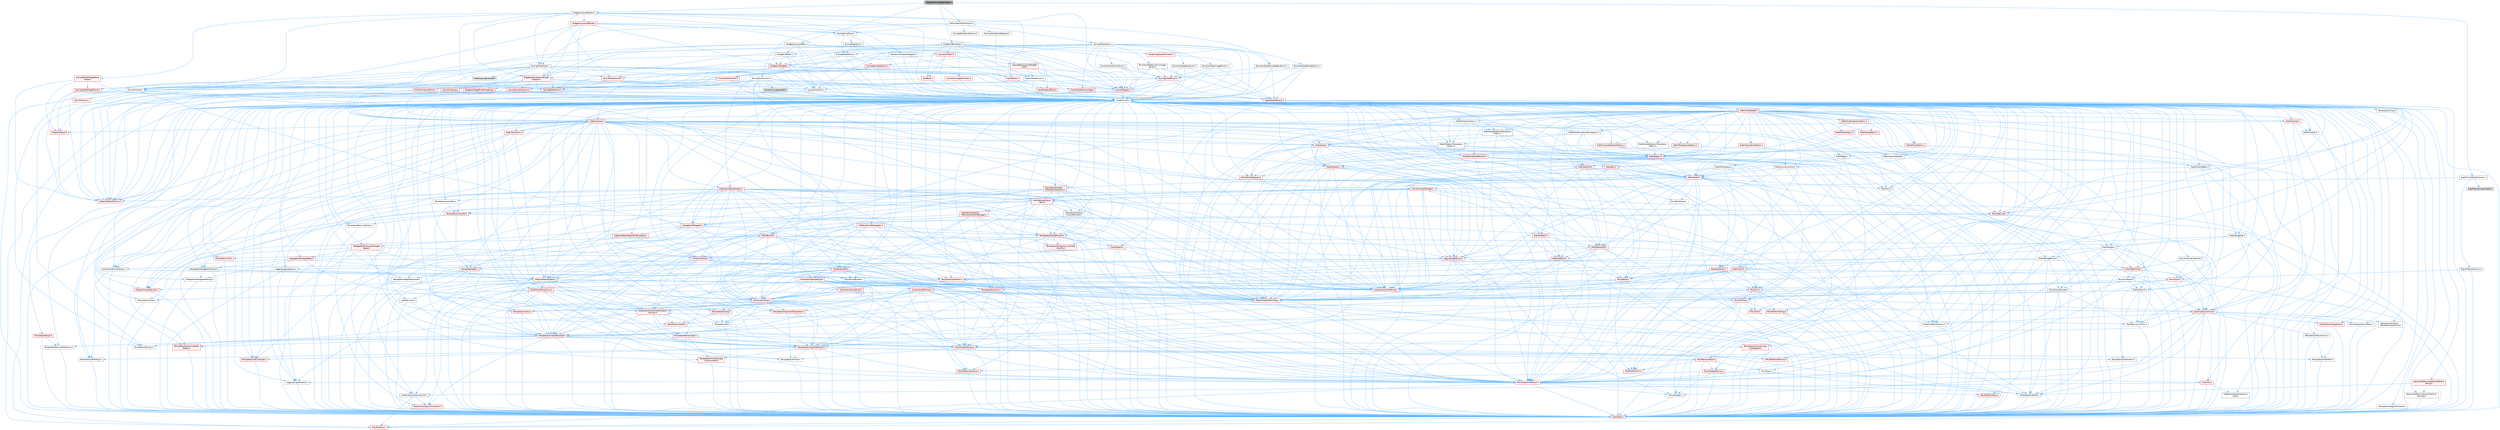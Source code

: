 digraph "SRigVMVariantTagWidget.h"
{
 // INTERACTIVE_SVG=YES
 // LATEX_PDF_SIZE
  bgcolor="transparent";
  edge [fontname=Helvetica,fontsize=10,labelfontname=Helvetica,labelfontsize=10];
  node [fontname=Helvetica,fontsize=10,shape=box,height=0.2,width=0.4];
  Node1 [id="Node000001",label="SRigVMVariantTagWidget.h",height=0.2,width=0.4,color="gray40", fillcolor="grey60", style="filled", fontcolor="black",tooltip=" "];
  Node1 -> Node2 [id="edge1_Node000001_Node000002",color="steelblue1",style="solid",tooltip=" "];
  Node2 [id="Node000002",label="Editor/RigVMEditorStyle.h",height=0.2,width=0.4,color="grey40", fillcolor="white", style="filled",URL="$dd/d8a/RigVMEditorStyle_8h.html",tooltip=" "];
  Node2 -> Node3 [id="edge2_Node000002_Node000003",color="steelblue1",style="solid",tooltip=" "];
  Node3 [id="Node000003",label="Styling/CoreStyle.h",height=0.2,width=0.4,color="grey40", fillcolor="white", style="filled",URL="$d6/d45/CoreStyle_8h.html",tooltip=" "];
  Node3 -> Node4 [id="edge3_Node000003_Node000004",color="steelblue1",style="solid",tooltip=" "];
  Node4 [id="Node000004",label="CoreMinimal.h",height=0.2,width=0.4,color="grey40", fillcolor="white", style="filled",URL="$d7/d67/CoreMinimal_8h.html",tooltip=" "];
  Node4 -> Node5 [id="edge4_Node000004_Node000005",color="steelblue1",style="solid",tooltip=" "];
  Node5 [id="Node000005",label="CoreTypes.h",height=0.2,width=0.4,color="red", fillcolor="#FFF0F0", style="filled",URL="$dc/dec/CoreTypes_8h.html",tooltip=" "];
  Node5 -> Node6 [id="edge5_Node000005_Node000006",color="steelblue1",style="solid",tooltip=" "];
  Node6 [id="Node000006",label="HAL/Platform.h",height=0.2,width=0.4,color="red", fillcolor="#FFF0F0", style="filled",URL="$d9/dd0/Platform_8h.html",tooltip=" "];
  Node4 -> Node19 [id="edge6_Node000004_Node000019",color="steelblue1",style="solid",tooltip=" "];
  Node19 [id="Node000019",label="CoreFwd.h",height=0.2,width=0.4,color="red", fillcolor="#FFF0F0", style="filled",URL="$d1/d1e/CoreFwd_8h.html",tooltip=" "];
  Node19 -> Node5 [id="edge7_Node000019_Node000005",color="steelblue1",style="solid",tooltip=" "];
  Node19 -> Node20 [id="edge8_Node000019_Node000020",color="steelblue1",style="solid",tooltip=" "];
  Node20 [id="Node000020",label="Containers/ContainersFwd.h",height=0.2,width=0.4,color="grey40", fillcolor="white", style="filled",URL="$d4/d0a/ContainersFwd_8h.html",tooltip=" "];
  Node20 -> Node6 [id="edge9_Node000020_Node000006",color="steelblue1",style="solid",tooltip=" "];
  Node20 -> Node5 [id="edge10_Node000020_Node000005",color="steelblue1",style="solid",tooltip=" "];
  Node20 -> Node21 [id="edge11_Node000020_Node000021",color="steelblue1",style="solid",tooltip=" "];
  Node21 [id="Node000021",label="Traits/IsContiguousContainer.h",height=0.2,width=0.4,color="red", fillcolor="#FFF0F0", style="filled",URL="$d5/d3c/IsContiguousContainer_8h.html",tooltip=" "];
  Node21 -> Node5 [id="edge12_Node000021_Node000005",color="steelblue1",style="solid",tooltip=" "];
  Node19 -> Node25 [id="edge13_Node000019_Node000025",color="steelblue1",style="solid",tooltip=" "];
  Node25 [id="Node000025",label="UObject/UObjectHierarchy\lFwd.h",height=0.2,width=0.4,color="grey40", fillcolor="white", style="filled",URL="$d3/d13/UObjectHierarchyFwd_8h.html",tooltip=" "];
  Node4 -> Node25 [id="edge14_Node000004_Node000025",color="steelblue1",style="solid",tooltip=" "];
  Node4 -> Node20 [id="edge15_Node000004_Node000020",color="steelblue1",style="solid",tooltip=" "];
  Node4 -> Node26 [id="edge16_Node000004_Node000026",color="steelblue1",style="solid",tooltip=" "];
  Node26 [id="Node000026",label="Misc/VarArgs.h",height=0.2,width=0.4,color="grey40", fillcolor="white", style="filled",URL="$d5/d6f/VarArgs_8h.html",tooltip=" "];
  Node26 -> Node5 [id="edge17_Node000026_Node000005",color="steelblue1",style="solid",tooltip=" "];
  Node4 -> Node27 [id="edge18_Node000004_Node000027",color="steelblue1",style="solid",tooltip=" "];
  Node27 [id="Node000027",label="Logging/LogVerbosity.h",height=0.2,width=0.4,color="grey40", fillcolor="white", style="filled",URL="$d2/d8f/LogVerbosity_8h.html",tooltip=" "];
  Node27 -> Node5 [id="edge19_Node000027_Node000005",color="steelblue1",style="solid",tooltip=" "];
  Node4 -> Node28 [id="edge20_Node000004_Node000028",color="steelblue1",style="solid",tooltip=" "];
  Node28 [id="Node000028",label="Misc/OutputDevice.h",height=0.2,width=0.4,color="red", fillcolor="#FFF0F0", style="filled",URL="$d7/d32/OutputDevice_8h.html",tooltip=" "];
  Node28 -> Node19 [id="edge21_Node000028_Node000019",color="steelblue1",style="solid",tooltip=" "];
  Node28 -> Node5 [id="edge22_Node000028_Node000005",color="steelblue1",style="solid",tooltip=" "];
  Node28 -> Node27 [id="edge23_Node000028_Node000027",color="steelblue1",style="solid",tooltip=" "];
  Node28 -> Node26 [id="edge24_Node000028_Node000026",color="steelblue1",style="solid",tooltip=" "];
  Node4 -> Node34 [id="edge25_Node000004_Node000034",color="steelblue1",style="solid",tooltip=" "];
  Node34 [id="Node000034",label="HAL/PlatformCrt.h",height=0.2,width=0.4,color="red", fillcolor="#FFF0F0", style="filled",URL="$d8/d75/PlatformCrt_8h.html",tooltip=" "];
  Node4 -> Node44 [id="edge26_Node000004_Node000044",color="steelblue1",style="solid",tooltip=" "];
  Node44 [id="Node000044",label="HAL/PlatformMisc.h",height=0.2,width=0.4,color="red", fillcolor="#FFF0F0", style="filled",URL="$d0/df5/PlatformMisc_8h.html",tooltip=" "];
  Node44 -> Node5 [id="edge27_Node000044_Node000005",color="steelblue1",style="solid",tooltip=" "];
  Node4 -> Node63 [id="edge28_Node000004_Node000063",color="steelblue1",style="solid",tooltip=" "];
  Node63 [id="Node000063",label="Misc/AssertionMacros.h",height=0.2,width=0.4,color="red", fillcolor="#FFF0F0", style="filled",URL="$d0/dfa/AssertionMacros_8h.html",tooltip=" "];
  Node63 -> Node5 [id="edge29_Node000063_Node000005",color="steelblue1",style="solid",tooltip=" "];
  Node63 -> Node6 [id="edge30_Node000063_Node000006",color="steelblue1",style="solid",tooltip=" "];
  Node63 -> Node44 [id="edge31_Node000063_Node000044",color="steelblue1",style="solid",tooltip=" "];
  Node63 -> Node64 [id="edge32_Node000063_Node000064",color="steelblue1",style="solid",tooltip=" "];
  Node64 [id="Node000064",label="Templates/EnableIf.h",height=0.2,width=0.4,color="grey40", fillcolor="white", style="filled",URL="$d7/d60/EnableIf_8h.html",tooltip=" "];
  Node64 -> Node5 [id="edge33_Node000064_Node000005",color="steelblue1",style="solid",tooltip=" "];
  Node63 -> Node26 [id="edge34_Node000063_Node000026",color="steelblue1",style="solid",tooltip=" "];
  Node4 -> Node72 [id="edge35_Node000004_Node000072",color="steelblue1",style="solid",tooltip=" "];
  Node72 [id="Node000072",label="Templates/IsPointer.h",height=0.2,width=0.4,color="grey40", fillcolor="white", style="filled",URL="$d7/d05/IsPointer_8h.html",tooltip=" "];
  Node72 -> Node5 [id="edge36_Node000072_Node000005",color="steelblue1",style="solid",tooltip=" "];
  Node4 -> Node73 [id="edge37_Node000004_Node000073",color="steelblue1",style="solid",tooltip=" "];
  Node73 [id="Node000073",label="HAL/PlatformMemory.h",height=0.2,width=0.4,color="red", fillcolor="#FFF0F0", style="filled",URL="$de/d68/PlatformMemory_8h.html",tooltip=" "];
  Node73 -> Node5 [id="edge38_Node000073_Node000005",color="steelblue1",style="solid",tooltip=" "];
  Node4 -> Node56 [id="edge39_Node000004_Node000056",color="steelblue1",style="solid",tooltip=" "];
  Node56 [id="Node000056",label="HAL/PlatformAtomics.h",height=0.2,width=0.4,color="red", fillcolor="#FFF0F0", style="filled",URL="$d3/d36/PlatformAtomics_8h.html",tooltip=" "];
  Node56 -> Node5 [id="edge40_Node000056_Node000005",color="steelblue1",style="solid",tooltip=" "];
  Node4 -> Node78 [id="edge41_Node000004_Node000078",color="steelblue1",style="solid",tooltip=" "];
  Node78 [id="Node000078",label="Misc/Exec.h",height=0.2,width=0.4,color="grey40", fillcolor="white", style="filled",URL="$de/ddb/Exec_8h.html",tooltip=" "];
  Node78 -> Node5 [id="edge42_Node000078_Node000005",color="steelblue1",style="solid",tooltip=" "];
  Node78 -> Node63 [id="edge43_Node000078_Node000063",color="steelblue1",style="solid",tooltip=" "];
  Node4 -> Node79 [id="edge44_Node000004_Node000079",color="steelblue1",style="solid",tooltip=" "];
  Node79 [id="Node000079",label="HAL/MemoryBase.h",height=0.2,width=0.4,color="red", fillcolor="#FFF0F0", style="filled",URL="$d6/d9f/MemoryBase_8h.html",tooltip=" "];
  Node79 -> Node5 [id="edge45_Node000079_Node000005",color="steelblue1",style="solid",tooltip=" "];
  Node79 -> Node56 [id="edge46_Node000079_Node000056",color="steelblue1",style="solid",tooltip=" "];
  Node79 -> Node34 [id="edge47_Node000079_Node000034",color="steelblue1",style="solid",tooltip=" "];
  Node79 -> Node78 [id="edge48_Node000079_Node000078",color="steelblue1",style="solid",tooltip=" "];
  Node79 -> Node28 [id="edge49_Node000079_Node000028",color="steelblue1",style="solid",tooltip=" "];
  Node4 -> Node89 [id="edge50_Node000004_Node000089",color="steelblue1",style="solid",tooltip=" "];
  Node89 [id="Node000089",label="HAL/UnrealMemory.h",height=0.2,width=0.4,color="red", fillcolor="#FFF0F0", style="filled",URL="$d9/d96/UnrealMemory_8h.html",tooltip=" "];
  Node89 -> Node5 [id="edge51_Node000089_Node000005",color="steelblue1",style="solid",tooltip=" "];
  Node89 -> Node79 [id="edge52_Node000089_Node000079",color="steelblue1",style="solid",tooltip=" "];
  Node89 -> Node73 [id="edge53_Node000089_Node000073",color="steelblue1",style="solid",tooltip=" "];
  Node89 -> Node72 [id="edge54_Node000089_Node000072",color="steelblue1",style="solid",tooltip=" "];
  Node4 -> Node91 [id="edge55_Node000004_Node000091",color="steelblue1",style="solid",tooltip=" "];
  Node91 [id="Node000091",label="Templates/IsArithmetic.h",height=0.2,width=0.4,color="grey40", fillcolor="white", style="filled",URL="$d2/d5d/IsArithmetic_8h.html",tooltip=" "];
  Node91 -> Node5 [id="edge56_Node000091_Node000005",color="steelblue1",style="solid",tooltip=" "];
  Node4 -> Node85 [id="edge57_Node000004_Node000085",color="steelblue1",style="solid",tooltip=" "];
  Node85 [id="Node000085",label="Templates/AndOrNot.h",height=0.2,width=0.4,color="grey40", fillcolor="white", style="filled",URL="$db/d0a/AndOrNot_8h.html",tooltip=" "];
  Node85 -> Node5 [id="edge58_Node000085_Node000005",color="steelblue1",style="solid",tooltip=" "];
  Node4 -> Node92 [id="edge59_Node000004_Node000092",color="steelblue1",style="solid",tooltip=" "];
  Node92 [id="Node000092",label="Templates/IsPODType.h",height=0.2,width=0.4,color="grey40", fillcolor="white", style="filled",URL="$d7/db1/IsPODType_8h.html",tooltip=" "];
  Node92 -> Node5 [id="edge60_Node000092_Node000005",color="steelblue1",style="solid",tooltip=" "];
  Node4 -> Node93 [id="edge61_Node000004_Node000093",color="steelblue1",style="solid",tooltip=" "];
  Node93 [id="Node000093",label="Templates/IsUECoreType.h",height=0.2,width=0.4,color="red", fillcolor="#FFF0F0", style="filled",URL="$d1/db8/IsUECoreType_8h.html",tooltip=" "];
  Node93 -> Node5 [id="edge62_Node000093_Node000005",color="steelblue1",style="solid",tooltip=" "];
  Node4 -> Node86 [id="edge63_Node000004_Node000086",color="steelblue1",style="solid",tooltip=" "];
  Node86 [id="Node000086",label="Templates/IsTriviallyCopy\lConstructible.h",height=0.2,width=0.4,color="red", fillcolor="#FFF0F0", style="filled",URL="$d3/d78/IsTriviallyCopyConstructible_8h.html",tooltip=" "];
  Node86 -> Node5 [id="edge64_Node000086_Node000005",color="steelblue1",style="solid",tooltip=" "];
  Node4 -> Node94 [id="edge65_Node000004_Node000094",color="steelblue1",style="solid",tooltip=" "];
  Node94 [id="Node000094",label="Templates/UnrealTypeTraits.h",height=0.2,width=0.4,color="red", fillcolor="#FFF0F0", style="filled",URL="$d2/d2d/UnrealTypeTraits_8h.html",tooltip=" "];
  Node94 -> Node5 [id="edge66_Node000094_Node000005",color="steelblue1",style="solid",tooltip=" "];
  Node94 -> Node72 [id="edge67_Node000094_Node000072",color="steelblue1",style="solid",tooltip=" "];
  Node94 -> Node63 [id="edge68_Node000094_Node000063",color="steelblue1",style="solid",tooltip=" "];
  Node94 -> Node85 [id="edge69_Node000094_Node000085",color="steelblue1",style="solid",tooltip=" "];
  Node94 -> Node64 [id="edge70_Node000094_Node000064",color="steelblue1",style="solid",tooltip=" "];
  Node94 -> Node91 [id="edge71_Node000094_Node000091",color="steelblue1",style="solid",tooltip=" "];
  Node94 -> Node92 [id="edge72_Node000094_Node000092",color="steelblue1",style="solid",tooltip=" "];
  Node94 -> Node93 [id="edge73_Node000094_Node000093",color="steelblue1",style="solid",tooltip=" "];
  Node94 -> Node86 [id="edge74_Node000094_Node000086",color="steelblue1",style="solid",tooltip=" "];
  Node4 -> Node64 [id="edge75_Node000004_Node000064",color="steelblue1",style="solid",tooltip=" "];
  Node4 -> Node96 [id="edge76_Node000004_Node000096",color="steelblue1",style="solid",tooltip=" "];
  Node96 [id="Node000096",label="Templates/RemoveReference.h",height=0.2,width=0.4,color="grey40", fillcolor="white", style="filled",URL="$da/dbe/RemoveReference_8h.html",tooltip=" "];
  Node96 -> Node5 [id="edge77_Node000096_Node000005",color="steelblue1",style="solid",tooltip=" "];
  Node4 -> Node97 [id="edge78_Node000004_Node000097",color="steelblue1",style="solid",tooltip=" "];
  Node97 [id="Node000097",label="Templates/IntegralConstant.h",height=0.2,width=0.4,color="grey40", fillcolor="white", style="filled",URL="$db/d1b/IntegralConstant_8h.html",tooltip=" "];
  Node97 -> Node5 [id="edge79_Node000097_Node000005",color="steelblue1",style="solid",tooltip=" "];
  Node4 -> Node98 [id="edge80_Node000004_Node000098",color="steelblue1",style="solid",tooltip=" "];
  Node98 [id="Node000098",label="Templates/IsClass.h",height=0.2,width=0.4,color="grey40", fillcolor="white", style="filled",URL="$db/dcb/IsClass_8h.html",tooltip=" "];
  Node98 -> Node5 [id="edge81_Node000098_Node000005",color="steelblue1",style="solid",tooltip=" "];
  Node4 -> Node99 [id="edge82_Node000004_Node000099",color="steelblue1",style="solid",tooltip=" "];
  Node99 [id="Node000099",label="Templates/TypeCompatible\lBytes.h",height=0.2,width=0.4,color="red", fillcolor="#FFF0F0", style="filled",URL="$df/d0a/TypeCompatibleBytes_8h.html",tooltip=" "];
  Node99 -> Node5 [id="edge83_Node000099_Node000005",color="steelblue1",style="solid",tooltip=" "];
  Node4 -> Node21 [id="edge84_Node000004_Node000021",color="steelblue1",style="solid",tooltip=" "];
  Node4 -> Node100 [id="edge85_Node000004_Node000100",color="steelblue1",style="solid",tooltip=" "];
  Node100 [id="Node000100",label="Templates/UnrealTemplate.h",height=0.2,width=0.4,color="red", fillcolor="#FFF0F0", style="filled",URL="$d4/d24/UnrealTemplate_8h.html",tooltip=" "];
  Node100 -> Node5 [id="edge86_Node000100_Node000005",color="steelblue1",style="solid",tooltip=" "];
  Node100 -> Node72 [id="edge87_Node000100_Node000072",color="steelblue1",style="solid",tooltip=" "];
  Node100 -> Node89 [id="edge88_Node000100_Node000089",color="steelblue1",style="solid",tooltip=" "];
  Node100 -> Node94 [id="edge89_Node000100_Node000094",color="steelblue1",style="solid",tooltip=" "];
  Node100 -> Node96 [id="edge90_Node000100_Node000096",color="steelblue1",style="solid",tooltip=" "];
  Node100 -> Node99 [id="edge91_Node000100_Node000099",color="steelblue1",style="solid",tooltip=" "];
  Node100 -> Node67 [id="edge92_Node000100_Node000067",color="steelblue1",style="solid",tooltip=" "];
  Node67 [id="Node000067",label="Templates/Identity.h",height=0.2,width=0.4,color="grey40", fillcolor="white", style="filled",URL="$d0/dd5/Identity_8h.html",tooltip=" "];
  Node100 -> Node21 [id="edge93_Node000100_Node000021",color="steelblue1",style="solid",tooltip=" "];
  Node4 -> Node49 [id="edge94_Node000004_Node000049",color="steelblue1",style="solid",tooltip=" "];
  Node49 [id="Node000049",label="Math/NumericLimits.h",height=0.2,width=0.4,color="grey40", fillcolor="white", style="filled",URL="$df/d1b/NumericLimits_8h.html",tooltip=" "];
  Node49 -> Node5 [id="edge95_Node000049_Node000005",color="steelblue1",style="solid",tooltip=" "];
  Node4 -> Node104 [id="edge96_Node000004_Node000104",color="steelblue1",style="solid",tooltip=" "];
  Node104 [id="Node000104",label="HAL/PlatformMath.h",height=0.2,width=0.4,color="red", fillcolor="#FFF0F0", style="filled",URL="$dc/d53/PlatformMath_8h.html",tooltip=" "];
  Node104 -> Node5 [id="edge97_Node000104_Node000005",color="steelblue1",style="solid",tooltip=" "];
  Node4 -> Node87 [id="edge98_Node000004_Node000087",color="steelblue1",style="solid",tooltip=" "];
  Node87 [id="Node000087",label="Templates/IsTriviallyCopy\lAssignable.h",height=0.2,width=0.4,color="red", fillcolor="#FFF0F0", style="filled",URL="$d2/df2/IsTriviallyCopyAssignable_8h.html",tooltip=" "];
  Node87 -> Node5 [id="edge99_Node000087_Node000005",color="steelblue1",style="solid",tooltip=" "];
  Node4 -> Node112 [id="edge100_Node000004_Node000112",color="steelblue1",style="solid",tooltip=" "];
  Node112 [id="Node000112",label="Templates/MemoryOps.h",height=0.2,width=0.4,color="red", fillcolor="#FFF0F0", style="filled",URL="$db/dea/MemoryOps_8h.html",tooltip=" "];
  Node112 -> Node5 [id="edge101_Node000112_Node000005",color="steelblue1",style="solid",tooltip=" "];
  Node112 -> Node89 [id="edge102_Node000112_Node000089",color="steelblue1",style="solid",tooltip=" "];
  Node112 -> Node87 [id="edge103_Node000112_Node000087",color="steelblue1",style="solid",tooltip=" "];
  Node112 -> Node86 [id="edge104_Node000112_Node000086",color="steelblue1",style="solid",tooltip=" "];
  Node112 -> Node94 [id="edge105_Node000112_Node000094",color="steelblue1",style="solid",tooltip=" "];
  Node4 -> Node113 [id="edge106_Node000004_Node000113",color="steelblue1",style="solid",tooltip=" "];
  Node113 [id="Node000113",label="Containers/ContainerAllocation\lPolicies.h",height=0.2,width=0.4,color="red", fillcolor="#FFF0F0", style="filled",URL="$d7/dff/ContainerAllocationPolicies_8h.html",tooltip=" "];
  Node113 -> Node5 [id="edge107_Node000113_Node000005",color="steelblue1",style="solid",tooltip=" "];
  Node113 -> Node113 [id="edge108_Node000113_Node000113",color="steelblue1",style="solid",tooltip=" "];
  Node113 -> Node104 [id="edge109_Node000113_Node000104",color="steelblue1",style="solid",tooltip=" "];
  Node113 -> Node89 [id="edge110_Node000113_Node000089",color="steelblue1",style="solid",tooltip=" "];
  Node113 -> Node49 [id="edge111_Node000113_Node000049",color="steelblue1",style="solid",tooltip=" "];
  Node113 -> Node63 [id="edge112_Node000113_Node000063",color="steelblue1",style="solid",tooltip=" "];
  Node113 -> Node112 [id="edge113_Node000113_Node000112",color="steelblue1",style="solid",tooltip=" "];
  Node113 -> Node99 [id="edge114_Node000113_Node000099",color="steelblue1",style="solid",tooltip=" "];
  Node4 -> Node116 [id="edge115_Node000004_Node000116",color="steelblue1",style="solid",tooltip=" "];
  Node116 [id="Node000116",label="Templates/IsEnumClass.h",height=0.2,width=0.4,color="grey40", fillcolor="white", style="filled",URL="$d7/d15/IsEnumClass_8h.html",tooltip=" "];
  Node116 -> Node5 [id="edge116_Node000116_Node000005",color="steelblue1",style="solid",tooltip=" "];
  Node116 -> Node85 [id="edge117_Node000116_Node000085",color="steelblue1",style="solid",tooltip=" "];
  Node4 -> Node117 [id="edge118_Node000004_Node000117",color="steelblue1",style="solid",tooltip=" "];
  Node117 [id="Node000117",label="HAL/PlatformProperties.h",height=0.2,width=0.4,color="red", fillcolor="#FFF0F0", style="filled",URL="$d9/db0/PlatformProperties_8h.html",tooltip=" "];
  Node117 -> Node5 [id="edge119_Node000117_Node000005",color="steelblue1",style="solid",tooltip=" "];
  Node4 -> Node120 [id="edge120_Node000004_Node000120",color="steelblue1",style="solid",tooltip=" "];
  Node120 [id="Node000120",label="Misc/EngineVersionBase.h",height=0.2,width=0.4,color="grey40", fillcolor="white", style="filled",URL="$d5/d2b/EngineVersionBase_8h.html",tooltip=" "];
  Node120 -> Node5 [id="edge121_Node000120_Node000005",color="steelblue1",style="solid",tooltip=" "];
  Node4 -> Node121 [id="edge122_Node000004_Node000121",color="steelblue1",style="solid",tooltip=" "];
  Node121 [id="Node000121",label="Internationalization\l/TextNamespaceFwd.h",height=0.2,width=0.4,color="grey40", fillcolor="white", style="filled",URL="$d8/d97/TextNamespaceFwd_8h.html",tooltip=" "];
  Node121 -> Node5 [id="edge123_Node000121_Node000005",color="steelblue1",style="solid",tooltip=" "];
  Node4 -> Node122 [id="edge124_Node000004_Node000122",color="steelblue1",style="solid",tooltip=" "];
  Node122 [id="Node000122",label="Serialization/Archive.h",height=0.2,width=0.4,color="red", fillcolor="#FFF0F0", style="filled",URL="$d7/d3b/Archive_8h.html",tooltip=" "];
  Node122 -> Node19 [id="edge125_Node000122_Node000019",color="steelblue1",style="solid",tooltip=" "];
  Node122 -> Node5 [id="edge126_Node000122_Node000005",color="steelblue1",style="solid",tooltip=" "];
  Node122 -> Node117 [id="edge127_Node000122_Node000117",color="steelblue1",style="solid",tooltip=" "];
  Node122 -> Node121 [id="edge128_Node000122_Node000121",color="steelblue1",style="solid",tooltip=" "];
  Node122 -> Node63 [id="edge129_Node000122_Node000063",color="steelblue1",style="solid",tooltip=" "];
  Node122 -> Node120 [id="edge130_Node000122_Node000120",color="steelblue1",style="solid",tooltip=" "];
  Node122 -> Node26 [id="edge131_Node000122_Node000026",color="steelblue1",style="solid",tooltip=" "];
  Node122 -> Node64 [id="edge132_Node000122_Node000064",color="steelblue1",style="solid",tooltip=" "];
  Node122 -> Node116 [id="edge133_Node000122_Node000116",color="steelblue1",style="solid",tooltip=" "];
  Node122 -> Node100 [id="edge134_Node000122_Node000100",color="steelblue1",style="solid",tooltip=" "];
  Node122 -> Node125 [id="edge135_Node000122_Node000125",color="steelblue1",style="solid",tooltip=" "];
  Node125 [id="Node000125",label="UObject/ObjectVersion.h",height=0.2,width=0.4,color="grey40", fillcolor="white", style="filled",URL="$da/d63/ObjectVersion_8h.html",tooltip=" "];
  Node125 -> Node5 [id="edge136_Node000125_Node000005",color="steelblue1",style="solid",tooltip=" "];
  Node4 -> Node126 [id="edge137_Node000004_Node000126",color="steelblue1",style="solid",tooltip=" "];
  Node126 [id="Node000126",label="Templates/Less.h",height=0.2,width=0.4,color="grey40", fillcolor="white", style="filled",URL="$de/dc8/Less_8h.html",tooltip=" "];
  Node126 -> Node5 [id="edge138_Node000126_Node000005",color="steelblue1",style="solid",tooltip=" "];
  Node126 -> Node100 [id="edge139_Node000126_Node000100",color="steelblue1",style="solid",tooltip=" "];
  Node4 -> Node127 [id="edge140_Node000004_Node000127",color="steelblue1",style="solid",tooltip=" "];
  Node127 [id="Node000127",label="Templates/Sorting.h",height=0.2,width=0.4,color="red", fillcolor="#FFF0F0", style="filled",URL="$d3/d9e/Sorting_8h.html",tooltip=" "];
  Node127 -> Node5 [id="edge141_Node000127_Node000005",color="steelblue1",style="solid",tooltip=" "];
  Node127 -> Node104 [id="edge142_Node000127_Node000104",color="steelblue1",style="solid",tooltip=" "];
  Node127 -> Node126 [id="edge143_Node000127_Node000126",color="steelblue1",style="solid",tooltip=" "];
  Node4 -> Node138 [id="edge144_Node000004_Node000138",color="steelblue1",style="solid",tooltip=" "];
  Node138 [id="Node000138",label="Misc/Char.h",height=0.2,width=0.4,color="red", fillcolor="#FFF0F0", style="filled",URL="$d0/d58/Char_8h.html",tooltip=" "];
  Node138 -> Node5 [id="edge145_Node000138_Node000005",color="steelblue1",style="solid",tooltip=" "];
  Node4 -> Node141 [id="edge146_Node000004_Node000141",color="steelblue1",style="solid",tooltip=" "];
  Node141 [id="Node000141",label="GenericPlatform/GenericPlatform\lStricmp.h",height=0.2,width=0.4,color="grey40", fillcolor="white", style="filled",URL="$d2/d86/GenericPlatformStricmp_8h.html",tooltip=" "];
  Node141 -> Node5 [id="edge147_Node000141_Node000005",color="steelblue1",style="solid",tooltip=" "];
  Node4 -> Node142 [id="edge148_Node000004_Node000142",color="steelblue1",style="solid",tooltip=" "];
  Node142 [id="Node000142",label="GenericPlatform/GenericPlatform\lString.h",height=0.2,width=0.4,color="red", fillcolor="#FFF0F0", style="filled",URL="$dd/d20/GenericPlatformString_8h.html",tooltip=" "];
  Node142 -> Node5 [id="edge149_Node000142_Node000005",color="steelblue1",style="solid",tooltip=" "];
  Node142 -> Node141 [id="edge150_Node000142_Node000141",color="steelblue1",style="solid",tooltip=" "];
  Node142 -> Node64 [id="edge151_Node000142_Node000064",color="steelblue1",style="solid",tooltip=" "];
  Node4 -> Node75 [id="edge152_Node000004_Node000075",color="steelblue1",style="solid",tooltip=" "];
  Node75 [id="Node000075",label="HAL/PlatformString.h",height=0.2,width=0.4,color="red", fillcolor="#FFF0F0", style="filled",URL="$db/db5/PlatformString_8h.html",tooltip=" "];
  Node75 -> Node5 [id="edge153_Node000075_Node000005",color="steelblue1",style="solid",tooltip=" "];
  Node4 -> Node145 [id="edge154_Node000004_Node000145",color="steelblue1",style="solid",tooltip=" "];
  Node145 [id="Node000145",label="Misc/CString.h",height=0.2,width=0.4,color="red", fillcolor="#FFF0F0", style="filled",URL="$d2/d49/CString_8h.html",tooltip=" "];
  Node145 -> Node5 [id="edge155_Node000145_Node000005",color="steelblue1",style="solid",tooltip=" "];
  Node145 -> Node34 [id="edge156_Node000145_Node000034",color="steelblue1",style="solid",tooltip=" "];
  Node145 -> Node75 [id="edge157_Node000145_Node000075",color="steelblue1",style="solid",tooltip=" "];
  Node145 -> Node63 [id="edge158_Node000145_Node000063",color="steelblue1",style="solid",tooltip=" "];
  Node145 -> Node138 [id="edge159_Node000145_Node000138",color="steelblue1",style="solid",tooltip=" "];
  Node145 -> Node26 [id="edge160_Node000145_Node000026",color="steelblue1",style="solid",tooltip=" "];
  Node4 -> Node146 [id="edge161_Node000004_Node000146",color="steelblue1",style="solid",tooltip=" "];
  Node146 [id="Node000146",label="Misc/Crc.h",height=0.2,width=0.4,color="red", fillcolor="#FFF0F0", style="filled",URL="$d4/dd2/Crc_8h.html",tooltip=" "];
  Node146 -> Node5 [id="edge162_Node000146_Node000005",color="steelblue1",style="solid",tooltip=" "];
  Node146 -> Node75 [id="edge163_Node000146_Node000075",color="steelblue1",style="solid",tooltip=" "];
  Node146 -> Node63 [id="edge164_Node000146_Node000063",color="steelblue1",style="solid",tooltip=" "];
  Node146 -> Node145 [id="edge165_Node000146_Node000145",color="steelblue1",style="solid",tooltip=" "];
  Node146 -> Node138 [id="edge166_Node000146_Node000138",color="steelblue1",style="solid",tooltip=" "];
  Node146 -> Node94 [id="edge167_Node000146_Node000094",color="steelblue1",style="solid",tooltip=" "];
  Node4 -> Node137 [id="edge168_Node000004_Node000137",color="steelblue1",style="solid",tooltip=" "];
  Node137 [id="Node000137",label="Math/UnrealMathUtility.h",height=0.2,width=0.4,color="red", fillcolor="#FFF0F0", style="filled",URL="$db/db8/UnrealMathUtility_8h.html",tooltip=" "];
  Node137 -> Node5 [id="edge169_Node000137_Node000005",color="steelblue1",style="solid",tooltip=" "];
  Node137 -> Node63 [id="edge170_Node000137_Node000063",color="steelblue1",style="solid",tooltip=" "];
  Node137 -> Node104 [id="edge171_Node000137_Node000104",color="steelblue1",style="solid",tooltip=" "];
  Node137 -> Node67 [id="edge172_Node000137_Node000067",color="steelblue1",style="solid",tooltip=" "];
  Node4 -> Node147 [id="edge173_Node000004_Node000147",color="steelblue1",style="solid",tooltip=" "];
  Node147 [id="Node000147",label="Containers/UnrealString.h",height=0.2,width=0.4,color="red", fillcolor="#FFF0F0", style="filled",URL="$d5/dba/UnrealString_8h.html",tooltip=" "];
  Node4 -> Node151 [id="edge174_Node000004_Node000151",color="steelblue1",style="solid",tooltip=" "];
  Node151 [id="Node000151",label="Containers/Array.h",height=0.2,width=0.4,color="red", fillcolor="#FFF0F0", style="filled",URL="$df/dd0/Array_8h.html",tooltip=" "];
  Node151 -> Node5 [id="edge175_Node000151_Node000005",color="steelblue1",style="solid",tooltip=" "];
  Node151 -> Node63 [id="edge176_Node000151_Node000063",color="steelblue1",style="solid",tooltip=" "];
  Node151 -> Node89 [id="edge177_Node000151_Node000089",color="steelblue1",style="solid",tooltip=" "];
  Node151 -> Node94 [id="edge178_Node000151_Node000094",color="steelblue1",style="solid",tooltip=" "];
  Node151 -> Node100 [id="edge179_Node000151_Node000100",color="steelblue1",style="solid",tooltip=" "];
  Node151 -> Node113 [id="edge180_Node000151_Node000113",color="steelblue1",style="solid",tooltip=" "];
  Node151 -> Node122 [id="edge181_Node000151_Node000122",color="steelblue1",style="solid",tooltip=" "];
  Node151 -> Node130 [id="edge182_Node000151_Node000130",color="steelblue1",style="solid",tooltip=" "];
  Node130 [id="Node000130",label="Templates/Invoke.h",height=0.2,width=0.4,color="red", fillcolor="#FFF0F0", style="filled",URL="$d7/deb/Invoke_8h.html",tooltip=" "];
  Node130 -> Node5 [id="edge183_Node000130_Node000005",color="steelblue1",style="solid",tooltip=" "];
  Node130 -> Node100 [id="edge184_Node000130_Node000100",color="steelblue1",style="solid",tooltip=" "];
  Node151 -> Node126 [id="edge185_Node000151_Node000126",color="steelblue1",style="solid",tooltip=" "];
  Node151 -> Node127 [id="edge186_Node000151_Node000127",color="steelblue1",style="solid",tooltip=" "];
  Node151 -> Node174 [id="edge187_Node000151_Node000174",color="steelblue1",style="solid",tooltip=" "];
  Node174 [id="Node000174",label="Templates/AlignmentTemplates.h",height=0.2,width=0.4,color="red", fillcolor="#FFF0F0", style="filled",URL="$dd/d32/AlignmentTemplates_8h.html",tooltip=" "];
  Node174 -> Node5 [id="edge188_Node000174_Node000005",color="steelblue1",style="solid",tooltip=" "];
  Node174 -> Node72 [id="edge189_Node000174_Node000072",color="steelblue1",style="solid",tooltip=" "];
  Node4 -> Node175 [id="edge190_Node000004_Node000175",color="steelblue1",style="solid",tooltip=" "];
  Node175 [id="Node000175",label="Misc/FrameNumber.h",height=0.2,width=0.4,color="grey40", fillcolor="white", style="filled",URL="$dd/dbd/FrameNumber_8h.html",tooltip=" "];
  Node175 -> Node5 [id="edge191_Node000175_Node000005",color="steelblue1",style="solid",tooltip=" "];
  Node175 -> Node49 [id="edge192_Node000175_Node000049",color="steelblue1",style="solid",tooltip=" "];
  Node175 -> Node137 [id="edge193_Node000175_Node000137",color="steelblue1",style="solid",tooltip=" "];
  Node175 -> Node64 [id="edge194_Node000175_Node000064",color="steelblue1",style="solid",tooltip=" "];
  Node175 -> Node94 [id="edge195_Node000175_Node000094",color="steelblue1",style="solid",tooltip=" "];
  Node4 -> Node176 [id="edge196_Node000004_Node000176",color="steelblue1",style="solid",tooltip=" "];
  Node176 [id="Node000176",label="Misc/Timespan.h",height=0.2,width=0.4,color="grey40", fillcolor="white", style="filled",URL="$da/dd9/Timespan_8h.html",tooltip=" "];
  Node176 -> Node5 [id="edge197_Node000176_Node000005",color="steelblue1",style="solid",tooltip=" "];
  Node176 -> Node177 [id="edge198_Node000176_Node000177",color="steelblue1",style="solid",tooltip=" "];
  Node177 [id="Node000177",label="Math/Interval.h",height=0.2,width=0.4,color="grey40", fillcolor="white", style="filled",URL="$d1/d55/Interval_8h.html",tooltip=" "];
  Node177 -> Node5 [id="edge199_Node000177_Node000005",color="steelblue1",style="solid",tooltip=" "];
  Node177 -> Node91 [id="edge200_Node000177_Node000091",color="steelblue1",style="solid",tooltip=" "];
  Node177 -> Node94 [id="edge201_Node000177_Node000094",color="steelblue1",style="solid",tooltip=" "];
  Node177 -> Node49 [id="edge202_Node000177_Node000049",color="steelblue1",style="solid",tooltip=" "];
  Node177 -> Node137 [id="edge203_Node000177_Node000137",color="steelblue1",style="solid",tooltip=" "];
  Node176 -> Node137 [id="edge204_Node000176_Node000137",color="steelblue1",style="solid",tooltip=" "];
  Node176 -> Node63 [id="edge205_Node000176_Node000063",color="steelblue1",style="solid",tooltip=" "];
  Node4 -> Node178 [id="edge206_Node000004_Node000178",color="steelblue1",style="solid",tooltip=" "];
  Node178 [id="Node000178",label="Containers/StringConv.h",height=0.2,width=0.4,color="red", fillcolor="#FFF0F0", style="filled",URL="$d3/ddf/StringConv_8h.html",tooltip=" "];
  Node178 -> Node5 [id="edge207_Node000178_Node000005",color="steelblue1",style="solid",tooltip=" "];
  Node178 -> Node63 [id="edge208_Node000178_Node000063",color="steelblue1",style="solid",tooltip=" "];
  Node178 -> Node113 [id="edge209_Node000178_Node000113",color="steelblue1",style="solid",tooltip=" "];
  Node178 -> Node151 [id="edge210_Node000178_Node000151",color="steelblue1",style="solid",tooltip=" "];
  Node178 -> Node145 [id="edge211_Node000178_Node000145",color="steelblue1",style="solid",tooltip=" "];
  Node178 -> Node179 [id="edge212_Node000178_Node000179",color="steelblue1",style="solid",tooltip=" "];
  Node179 [id="Node000179",label="Templates/IsArray.h",height=0.2,width=0.4,color="grey40", fillcolor="white", style="filled",URL="$d8/d8d/IsArray_8h.html",tooltip=" "];
  Node179 -> Node5 [id="edge213_Node000179_Node000005",color="steelblue1",style="solid",tooltip=" "];
  Node178 -> Node100 [id="edge214_Node000178_Node000100",color="steelblue1",style="solid",tooltip=" "];
  Node178 -> Node94 [id="edge215_Node000178_Node000094",color="steelblue1",style="solid",tooltip=" "];
  Node178 -> Node21 [id="edge216_Node000178_Node000021",color="steelblue1",style="solid",tooltip=" "];
  Node4 -> Node180 [id="edge217_Node000004_Node000180",color="steelblue1",style="solid",tooltip=" "];
  Node180 [id="Node000180",label="UObject/UnrealNames.h",height=0.2,width=0.4,color="red", fillcolor="#FFF0F0", style="filled",URL="$d8/db1/UnrealNames_8h.html",tooltip=" "];
  Node180 -> Node5 [id="edge218_Node000180_Node000005",color="steelblue1",style="solid",tooltip=" "];
  Node4 -> Node182 [id="edge219_Node000004_Node000182",color="steelblue1",style="solid",tooltip=" "];
  Node182 [id="Node000182",label="UObject/NameTypes.h",height=0.2,width=0.4,color="red", fillcolor="#FFF0F0", style="filled",URL="$d6/d35/NameTypes_8h.html",tooltip=" "];
  Node182 -> Node5 [id="edge220_Node000182_Node000005",color="steelblue1",style="solid",tooltip=" "];
  Node182 -> Node63 [id="edge221_Node000182_Node000063",color="steelblue1",style="solid",tooltip=" "];
  Node182 -> Node89 [id="edge222_Node000182_Node000089",color="steelblue1",style="solid",tooltip=" "];
  Node182 -> Node94 [id="edge223_Node000182_Node000094",color="steelblue1",style="solid",tooltip=" "];
  Node182 -> Node100 [id="edge224_Node000182_Node000100",color="steelblue1",style="solid",tooltip=" "];
  Node182 -> Node147 [id="edge225_Node000182_Node000147",color="steelblue1",style="solid",tooltip=" "];
  Node182 -> Node178 [id="edge226_Node000182_Node000178",color="steelblue1",style="solid",tooltip=" "];
  Node182 -> Node180 [id="edge227_Node000182_Node000180",color="steelblue1",style="solid",tooltip=" "];
  Node4 -> Node190 [id="edge228_Node000004_Node000190",color="steelblue1",style="solid",tooltip=" "];
  Node190 [id="Node000190",label="Misc/Parse.h",height=0.2,width=0.4,color="red", fillcolor="#FFF0F0", style="filled",URL="$dc/d71/Parse_8h.html",tooltip=" "];
  Node190 -> Node147 [id="edge229_Node000190_Node000147",color="steelblue1",style="solid",tooltip=" "];
  Node190 -> Node5 [id="edge230_Node000190_Node000005",color="steelblue1",style="solid",tooltip=" "];
  Node190 -> Node34 [id="edge231_Node000190_Node000034",color="steelblue1",style="solid",tooltip=" "];
  Node190 -> Node191 [id="edge232_Node000190_Node000191",color="steelblue1",style="solid",tooltip=" "];
  Node191 [id="Node000191",label="Templates/Function.h",height=0.2,width=0.4,color="red", fillcolor="#FFF0F0", style="filled",URL="$df/df5/Function_8h.html",tooltip=" "];
  Node191 -> Node5 [id="edge233_Node000191_Node000005",color="steelblue1",style="solid",tooltip=" "];
  Node191 -> Node63 [id="edge234_Node000191_Node000063",color="steelblue1",style="solid",tooltip=" "];
  Node191 -> Node89 [id="edge235_Node000191_Node000089",color="steelblue1",style="solid",tooltip=" "];
  Node191 -> Node94 [id="edge236_Node000191_Node000094",color="steelblue1",style="solid",tooltip=" "];
  Node191 -> Node130 [id="edge237_Node000191_Node000130",color="steelblue1",style="solid",tooltip=" "];
  Node191 -> Node100 [id="edge238_Node000191_Node000100",color="steelblue1",style="solid",tooltip=" "];
  Node191 -> Node137 [id="edge239_Node000191_Node000137",color="steelblue1",style="solid",tooltip=" "];
  Node4 -> Node174 [id="edge240_Node000004_Node000174",color="steelblue1",style="solid",tooltip=" "];
  Node4 -> Node193 [id="edge241_Node000004_Node000193",color="steelblue1",style="solid",tooltip=" "];
  Node193 [id="Node000193",label="Misc/StructBuilder.h",height=0.2,width=0.4,color="grey40", fillcolor="white", style="filled",URL="$d9/db3/StructBuilder_8h.html",tooltip=" "];
  Node193 -> Node5 [id="edge242_Node000193_Node000005",color="steelblue1",style="solid",tooltip=" "];
  Node193 -> Node137 [id="edge243_Node000193_Node000137",color="steelblue1",style="solid",tooltip=" "];
  Node193 -> Node174 [id="edge244_Node000193_Node000174",color="steelblue1",style="solid",tooltip=" "];
  Node4 -> Node106 [id="edge245_Node000004_Node000106",color="steelblue1",style="solid",tooltip=" "];
  Node106 [id="Node000106",label="Templates/Decay.h",height=0.2,width=0.4,color="red", fillcolor="#FFF0F0", style="filled",URL="$dd/d0f/Decay_8h.html",tooltip=" "];
  Node106 -> Node5 [id="edge246_Node000106_Node000005",color="steelblue1",style="solid",tooltip=" "];
  Node106 -> Node96 [id="edge247_Node000106_Node000096",color="steelblue1",style="solid",tooltip=" "];
  Node4 -> Node194 [id="edge248_Node000004_Node000194",color="steelblue1",style="solid",tooltip=" "];
  Node194 [id="Node000194",label="Templates/PointerIsConvertible\lFromTo.h",height=0.2,width=0.4,color="red", fillcolor="#FFF0F0", style="filled",URL="$d6/d65/PointerIsConvertibleFromTo_8h.html",tooltip=" "];
  Node194 -> Node5 [id="edge249_Node000194_Node000005",color="steelblue1",style="solid",tooltip=" "];
  Node4 -> Node130 [id="edge250_Node000004_Node000130",color="steelblue1",style="solid",tooltip=" "];
  Node4 -> Node191 [id="edge251_Node000004_Node000191",color="steelblue1",style="solid",tooltip=" "];
  Node4 -> Node163 [id="edge252_Node000004_Node000163",color="steelblue1",style="solid",tooltip=" "];
  Node163 [id="Node000163",label="Templates/TypeHash.h",height=0.2,width=0.4,color="red", fillcolor="#FFF0F0", style="filled",URL="$d1/d62/TypeHash_8h.html",tooltip=" "];
  Node163 -> Node5 [id="edge253_Node000163_Node000005",color="steelblue1",style="solid",tooltip=" "];
  Node163 -> Node146 [id="edge254_Node000163_Node000146",color="steelblue1",style="solid",tooltip=" "];
  Node4 -> Node195 [id="edge255_Node000004_Node000195",color="steelblue1",style="solid",tooltip=" "];
  Node195 [id="Node000195",label="Containers/ScriptArray.h",height=0.2,width=0.4,color="red", fillcolor="#FFF0F0", style="filled",URL="$dc/daf/ScriptArray_8h.html",tooltip=" "];
  Node195 -> Node5 [id="edge256_Node000195_Node000005",color="steelblue1",style="solid",tooltip=" "];
  Node195 -> Node63 [id="edge257_Node000195_Node000063",color="steelblue1",style="solid",tooltip=" "];
  Node195 -> Node89 [id="edge258_Node000195_Node000089",color="steelblue1",style="solid",tooltip=" "];
  Node195 -> Node113 [id="edge259_Node000195_Node000113",color="steelblue1",style="solid",tooltip=" "];
  Node195 -> Node151 [id="edge260_Node000195_Node000151",color="steelblue1",style="solid",tooltip=" "];
  Node4 -> Node196 [id="edge261_Node000004_Node000196",color="steelblue1",style="solid",tooltip=" "];
  Node196 [id="Node000196",label="Containers/BitArray.h",height=0.2,width=0.4,color="red", fillcolor="#FFF0F0", style="filled",URL="$d1/de4/BitArray_8h.html",tooltip=" "];
  Node196 -> Node113 [id="edge262_Node000196_Node000113",color="steelblue1",style="solid",tooltip=" "];
  Node196 -> Node5 [id="edge263_Node000196_Node000005",color="steelblue1",style="solid",tooltip=" "];
  Node196 -> Node56 [id="edge264_Node000196_Node000056",color="steelblue1",style="solid",tooltip=" "];
  Node196 -> Node89 [id="edge265_Node000196_Node000089",color="steelblue1",style="solid",tooltip=" "];
  Node196 -> Node137 [id="edge266_Node000196_Node000137",color="steelblue1",style="solid",tooltip=" "];
  Node196 -> Node63 [id="edge267_Node000196_Node000063",color="steelblue1",style="solid",tooltip=" "];
  Node196 -> Node122 [id="edge268_Node000196_Node000122",color="steelblue1",style="solid",tooltip=" "];
  Node196 -> Node64 [id="edge269_Node000196_Node000064",color="steelblue1",style="solid",tooltip=" "];
  Node196 -> Node130 [id="edge270_Node000196_Node000130",color="steelblue1",style="solid",tooltip=" "];
  Node196 -> Node100 [id="edge271_Node000196_Node000100",color="steelblue1",style="solid",tooltip=" "];
  Node196 -> Node94 [id="edge272_Node000196_Node000094",color="steelblue1",style="solid",tooltip=" "];
  Node4 -> Node197 [id="edge273_Node000004_Node000197",color="steelblue1",style="solid",tooltip=" "];
  Node197 [id="Node000197",label="Containers/SparseArray.h",height=0.2,width=0.4,color="red", fillcolor="#FFF0F0", style="filled",URL="$d5/dbf/SparseArray_8h.html",tooltip=" "];
  Node197 -> Node5 [id="edge274_Node000197_Node000005",color="steelblue1",style="solid",tooltip=" "];
  Node197 -> Node63 [id="edge275_Node000197_Node000063",color="steelblue1",style="solid",tooltip=" "];
  Node197 -> Node89 [id="edge276_Node000197_Node000089",color="steelblue1",style="solid",tooltip=" "];
  Node197 -> Node94 [id="edge277_Node000197_Node000094",color="steelblue1",style="solid",tooltip=" "];
  Node197 -> Node100 [id="edge278_Node000197_Node000100",color="steelblue1",style="solid",tooltip=" "];
  Node197 -> Node113 [id="edge279_Node000197_Node000113",color="steelblue1",style="solid",tooltip=" "];
  Node197 -> Node126 [id="edge280_Node000197_Node000126",color="steelblue1",style="solid",tooltip=" "];
  Node197 -> Node151 [id="edge281_Node000197_Node000151",color="steelblue1",style="solid",tooltip=" "];
  Node197 -> Node137 [id="edge282_Node000197_Node000137",color="steelblue1",style="solid",tooltip=" "];
  Node197 -> Node195 [id="edge283_Node000197_Node000195",color="steelblue1",style="solid",tooltip=" "];
  Node197 -> Node196 [id="edge284_Node000197_Node000196",color="steelblue1",style="solid",tooltip=" "];
  Node197 -> Node147 [id="edge285_Node000197_Node000147",color="steelblue1",style="solid",tooltip=" "];
  Node4 -> Node213 [id="edge286_Node000004_Node000213",color="steelblue1",style="solid",tooltip=" "];
  Node213 [id="Node000213",label="Containers/Set.h",height=0.2,width=0.4,color="red", fillcolor="#FFF0F0", style="filled",URL="$d4/d45/Set_8h.html",tooltip=" "];
  Node213 -> Node113 [id="edge287_Node000213_Node000113",color="steelblue1",style="solid",tooltip=" "];
  Node213 -> Node197 [id="edge288_Node000213_Node000197",color="steelblue1",style="solid",tooltip=" "];
  Node213 -> Node20 [id="edge289_Node000213_Node000020",color="steelblue1",style="solid",tooltip=" "];
  Node213 -> Node137 [id="edge290_Node000213_Node000137",color="steelblue1",style="solid",tooltip=" "];
  Node213 -> Node63 [id="edge291_Node000213_Node000063",color="steelblue1",style="solid",tooltip=" "];
  Node213 -> Node193 [id="edge292_Node000213_Node000193",color="steelblue1",style="solid",tooltip=" "];
  Node213 -> Node191 [id="edge293_Node000213_Node000191",color="steelblue1",style="solid",tooltip=" "];
  Node213 -> Node127 [id="edge294_Node000213_Node000127",color="steelblue1",style="solid",tooltip=" "];
  Node213 -> Node163 [id="edge295_Node000213_Node000163",color="steelblue1",style="solid",tooltip=" "];
  Node213 -> Node100 [id="edge296_Node000213_Node000100",color="steelblue1",style="solid",tooltip=" "];
  Node4 -> Node216 [id="edge297_Node000004_Node000216",color="steelblue1",style="solid",tooltip=" "];
  Node216 [id="Node000216",label="Algo/Reverse.h",height=0.2,width=0.4,color="grey40", fillcolor="white", style="filled",URL="$d5/d93/Reverse_8h.html",tooltip=" "];
  Node216 -> Node5 [id="edge298_Node000216_Node000005",color="steelblue1",style="solid",tooltip=" "];
  Node216 -> Node100 [id="edge299_Node000216_Node000100",color="steelblue1",style="solid",tooltip=" "];
  Node4 -> Node217 [id="edge300_Node000004_Node000217",color="steelblue1",style="solid",tooltip=" "];
  Node217 [id="Node000217",label="Containers/Map.h",height=0.2,width=0.4,color="red", fillcolor="#FFF0F0", style="filled",URL="$df/d79/Map_8h.html",tooltip=" "];
  Node217 -> Node5 [id="edge301_Node000217_Node000005",color="steelblue1",style="solid",tooltip=" "];
  Node217 -> Node216 [id="edge302_Node000217_Node000216",color="steelblue1",style="solid",tooltip=" "];
  Node217 -> Node213 [id="edge303_Node000217_Node000213",color="steelblue1",style="solid",tooltip=" "];
  Node217 -> Node147 [id="edge304_Node000217_Node000147",color="steelblue1",style="solid",tooltip=" "];
  Node217 -> Node63 [id="edge305_Node000217_Node000063",color="steelblue1",style="solid",tooltip=" "];
  Node217 -> Node193 [id="edge306_Node000217_Node000193",color="steelblue1",style="solid",tooltip=" "];
  Node217 -> Node191 [id="edge307_Node000217_Node000191",color="steelblue1",style="solid",tooltip=" "];
  Node217 -> Node127 [id="edge308_Node000217_Node000127",color="steelblue1",style="solid",tooltip=" "];
  Node217 -> Node218 [id="edge309_Node000217_Node000218",color="steelblue1",style="solid",tooltip=" "];
  Node218 [id="Node000218",label="Templates/Tuple.h",height=0.2,width=0.4,color="red", fillcolor="#FFF0F0", style="filled",URL="$d2/d4f/Tuple_8h.html",tooltip=" "];
  Node218 -> Node5 [id="edge310_Node000218_Node000005",color="steelblue1",style="solid",tooltip=" "];
  Node218 -> Node100 [id="edge311_Node000218_Node000100",color="steelblue1",style="solid",tooltip=" "];
  Node218 -> Node219 [id="edge312_Node000218_Node000219",color="steelblue1",style="solid",tooltip=" "];
  Node219 [id="Node000219",label="Delegates/IntegerSequence.h",height=0.2,width=0.4,color="grey40", fillcolor="white", style="filled",URL="$d2/dcc/IntegerSequence_8h.html",tooltip=" "];
  Node219 -> Node5 [id="edge313_Node000219_Node000005",color="steelblue1",style="solid",tooltip=" "];
  Node218 -> Node130 [id="edge314_Node000218_Node000130",color="steelblue1",style="solid",tooltip=" "];
  Node218 -> Node163 [id="edge315_Node000218_Node000163",color="steelblue1",style="solid",tooltip=" "];
  Node217 -> Node100 [id="edge316_Node000217_Node000100",color="steelblue1",style="solid",tooltip=" "];
  Node217 -> Node94 [id="edge317_Node000217_Node000094",color="steelblue1",style="solid",tooltip=" "];
  Node4 -> Node221 [id="edge318_Node000004_Node000221",color="steelblue1",style="solid",tooltip=" "];
  Node221 [id="Node000221",label="Math/IntPoint.h",height=0.2,width=0.4,color="red", fillcolor="#FFF0F0", style="filled",URL="$d3/df7/IntPoint_8h.html",tooltip=" "];
  Node221 -> Node5 [id="edge319_Node000221_Node000005",color="steelblue1",style="solid",tooltip=" "];
  Node221 -> Node63 [id="edge320_Node000221_Node000063",color="steelblue1",style="solid",tooltip=" "];
  Node221 -> Node190 [id="edge321_Node000221_Node000190",color="steelblue1",style="solid",tooltip=" "];
  Node221 -> Node137 [id="edge322_Node000221_Node000137",color="steelblue1",style="solid",tooltip=" "];
  Node221 -> Node147 [id="edge323_Node000221_Node000147",color="steelblue1",style="solid",tooltip=" "];
  Node221 -> Node163 [id="edge324_Node000221_Node000163",color="steelblue1",style="solid",tooltip=" "];
  Node4 -> Node223 [id="edge325_Node000004_Node000223",color="steelblue1",style="solid",tooltip=" "];
  Node223 [id="Node000223",label="Math/IntVector.h",height=0.2,width=0.4,color="red", fillcolor="#FFF0F0", style="filled",URL="$d7/d44/IntVector_8h.html",tooltip=" "];
  Node223 -> Node5 [id="edge326_Node000223_Node000005",color="steelblue1",style="solid",tooltip=" "];
  Node223 -> Node146 [id="edge327_Node000223_Node000146",color="steelblue1",style="solid",tooltip=" "];
  Node223 -> Node190 [id="edge328_Node000223_Node000190",color="steelblue1",style="solid",tooltip=" "];
  Node223 -> Node137 [id="edge329_Node000223_Node000137",color="steelblue1",style="solid",tooltip=" "];
  Node223 -> Node147 [id="edge330_Node000223_Node000147",color="steelblue1",style="solid",tooltip=" "];
  Node4 -> Node224 [id="edge331_Node000004_Node000224",color="steelblue1",style="solid",tooltip=" "];
  Node224 [id="Node000224",label="Logging/LogCategory.h",height=0.2,width=0.4,color="grey40", fillcolor="white", style="filled",URL="$d9/d36/LogCategory_8h.html",tooltip=" "];
  Node224 -> Node5 [id="edge332_Node000224_Node000005",color="steelblue1",style="solid",tooltip=" "];
  Node224 -> Node27 [id="edge333_Node000224_Node000027",color="steelblue1",style="solid",tooltip=" "];
  Node224 -> Node182 [id="edge334_Node000224_Node000182",color="steelblue1",style="solid",tooltip=" "];
  Node4 -> Node225 [id="edge335_Node000004_Node000225",color="steelblue1",style="solid",tooltip=" "];
  Node225 [id="Node000225",label="Logging/LogMacros.h",height=0.2,width=0.4,color="red", fillcolor="#FFF0F0", style="filled",URL="$d0/d16/LogMacros_8h.html",tooltip=" "];
  Node225 -> Node147 [id="edge336_Node000225_Node000147",color="steelblue1",style="solid",tooltip=" "];
  Node225 -> Node5 [id="edge337_Node000225_Node000005",color="steelblue1",style="solid",tooltip=" "];
  Node225 -> Node224 [id="edge338_Node000225_Node000224",color="steelblue1",style="solid",tooltip=" "];
  Node225 -> Node27 [id="edge339_Node000225_Node000027",color="steelblue1",style="solid",tooltip=" "];
  Node225 -> Node63 [id="edge340_Node000225_Node000063",color="steelblue1",style="solid",tooltip=" "];
  Node225 -> Node26 [id="edge341_Node000225_Node000026",color="steelblue1",style="solid",tooltip=" "];
  Node225 -> Node64 [id="edge342_Node000225_Node000064",color="steelblue1",style="solid",tooltip=" "];
  Node4 -> Node228 [id="edge343_Node000004_Node000228",color="steelblue1",style="solid",tooltip=" "];
  Node228 [id="Node000228",label="Math/Vector2D.h",height=0.2,width=0.4,color="red", fillcolor="#FFF0F0", style="filled",URL="$d3/db0/Vector2D_8h.html",tooltip=" "];
  Node228 -> Node5 [id="edge344_Node000228_Node000005",color="steelblue1",style="solid",tooltip=" "];
  Node228 -> Node63 [id="edge345_Node000228_Node000063",color="steelblue1",style="solid",tooltip=" "];
  Node228 -> Node146 [id="edge346_Node000228_Node000146",color="steelblue1",style="solid",tooltip=" "];
  Node228 -> Node137 [id="edge347_Node000228_Node000137",color="steelblue1",style="solid",tooltip=" "];
  Node228 -> Node147 [id="edge348_Node000228_Node000147",color="steelblue1",style="solid",tooltip=" "];
  Node228 -> Node190 [id="edge349_Node000228_Node000190",color="steelblue1",style="solid",tooltip=" "];
  Node228 -> Node221 [id="edge350_Node000228_Node000221",color="steelblue1",style="solid",tooltip=" "];
  Node228 -> Node225 [id="edge351_Node000228_Node000225",color="steelblue1",style="solid",tooltip=" "];
  Node4 -> Node232 [id="edge352_Node000004_Node000232",color="steelblue1",style="solid",tooltip=" "];
  Node232 [id="Node000232",label="Math/IntRect.h",height=0.2,width=0.4,color="red", fillcolor="#FFF0F0", style="filled",URL="$d7/d53/IntRect_8h.html",tooltip=" "];
  Node232 -> Node5 [id="edge353_Node000232_Node000005",color="steelblue1",style="solid",tooltip=" "];
  Node232 -> Node137 [id="edge354_Node000232_Node000137",color="steelblue1",style="solid",tooltip=" "];
  Node232 -> Node147 [id="edge355_Node000232_Node000147",color="steelblue1",style="solid",tooltip=" "];
  Node232 -> Node221 [id="edge356_Node000232_Node000221",color="steelblue1",style="solid",tooltip=" "];
  Node232 -> Node228 [id="edge357_Node000232_Node000228",color="steelblue1",style="solid",tooltip=" "];
  Node4 -> Node233 [id="edge358_Node000004_Node000233",color="steelblue1",style="solid",tooltip=" "];
  Node233 [id="Node000233",label="Misc/ByteSwap.h",height=0.2,width=0.4,color="grey40", fillcolor="white", style="filled",URL="$dc/dd7/ByteSwap_8h.html",tooltip=" "];
  Node233 -> Node5 [id="edge359_Node000233_Node000005",color="steelblue1",style="solid",tooltip=" "];
  Node233 -> Node34 [id="edge360_Node000233_Node000034",color="steelblue1",style="solid",tooltip=" "];
  Node4 -> Node162 [id="edge361_Node000004_Node000162",color="steelblue1",style="solid",tooltip=" "];
  Node162 [id="Node000162",label="Containers/EnumAsByte.h",height=0.2,width=0.4,color="grey40", fillcolor="white", style="filled",URL="$d6/d9a/EnumAsByte_8h.html",tooltip=" "];
  Node162 -> Node5 [id="edge362_Node000162_Node000005",color="steelblue1",style="solid",tooltip=" "];
  Node162 -> Node92 [id="edge363_Node000162_Node000092",color="steelblue1",style="solid",tooltip=" "];
  Node162 -> Node163 [id="edge364_Node000162_Node000163",color="steelblue1",style="solid",tooltip=" "];
  Node4 -> Node234 [id="edge365_Node000004_Node000234",color="steelblue1",style="solid",tooltip=" "];
  Node234 [id="Node000234",label="HAL/PlatformTLS.h",height=0.2,width=0.4,color="red", fillcolor="#FFF0F0", style="filled",URL="$d0/def/PlatformTLS_8h.html",tooltip=" "];
  Node234 -> Node5 [id="edge366_Node000234_Node000005",color="steelblue1",style="solid",tooltip=" "];
  Node4 -> Node237 [id="edge367_Node000004_Node000237",color="steelblue1",style="solid",tooltip=" "];
  Node237 [id="Node000237",label="CoreGlobals.h",height=0.2,width=0.4,color="red", fillcolor="#FFF0F0", style="filled",URL="$d5/d8c/CoreGlobals_8h.html",tooltip=" "];
  Node237 -> Node147 [id="edge368_Node000237_Node000147",color="steelblue1",style="solid",tooltip=" "];
  Node237 -> Node5 [id="edge369_Node000237_Node000005",color="steelblue1",style="solid",tooltip=" "];
  Node237 -> Node234 [id="edge370_Node000237_Node000234",color="steelblue1",style="solid",tooltip=" "];
  Node237 -> Node225 [id="edge371_Node000237_Node000225",color="steelblue1",style="solid",tooltip=" "];
  Node237 -> Node28 [id="edge372_Node000237_Node000028",color="steelblue1",style="solid",tooltip=" "];
  Node237 -> Node182 [id="edge373_Node000237_Node000182",color="steelblue1",style="solid",tooltip=" "];
  Node4 -> Node238 [id="edge374_Node000004_Node000238",color="steelblue1",style="solid",tooltip=" "];
  Node238 [id="Node000238",label="Templates/SharedPointer.h",height=0.2,width=0.4,color="red", fillcolor="#FFF0F0", style="filled",URL="$d2/d17/SharedPointer_8h.html",tooltip=" "];
  Node238 -> Node5 [id="edge375_Node000238_Node000005",color="steelblue1",style="solid",tooltip=" "];
  Node238 -> Node194 [id="edge376_Node000238_Node000194",color="steelblue1",style="solid",tooltip=" "];
  Node238 -> Node63 [id="edge377_Node000238_Node000063",color="steelblue1",style="solid",tooltip=" "];
  Node238 -> Node89 [id="edge378_Node000238_Node000089",color="steelblue1",style="solid",tooltip=" "];
  Node238 -> Node151 [id="edge379_Node000238_Node000151",color="steelblue1",style="solid",tooltip=" "];
  Node238 -> Node217 [id="edge380_Node000238_Node000217",color="steelblue1",style="solid",tooltip=" "];
  Node238 -> Node237 [id="edge381_Node000238_Node000237",color="steelblue1",style="solid",tooltip=" "];
  Node4 -> Node243 [id="edge382_Node000004_Node000243",color="steelblue1",style="solid",tooltip=" "];
  Node243 [id="Node000243",label="Internationalization\l/CulturePointer.h",height=0.2,width=0.4,color="grey40", fillcolor="white", style="filled",URL="$d6/dbe/CulturePointer_8h.html",tooltip=" "];
  Node243 -> Node5 [id="edge383_Node000243_Node000005",color="steelblue1",style="solid",tooltip=" "];
  Node243 -> Node238 [id="edge384_Node000243_Node000238",color="steelblue1",style="solid",tooltip=" "];
  Node4 -> Node244 [id="edge385_Node000004_Node000244",color="steelblue1",style="solid",tooltip=" "];
  Node244 [id="Node000244",label="UObject/WeakObjectPtrTemplates.h",height=0.2,width=0.4,color="red", fillcolor="#FFF0F0", style="filled",URL="$d8/d3b/WeakObjectPtrTemplates_8h.html",tooltip=" "];
  Node244 -> Node5 [id="edge386_Node000244_Node000005",color="steelblue1",style="solid",tooltip=" "];
  Node244 -> Node217 [id="edge387_Node000244_Node000217",color="steelblue1",style="solid",tooltip=" "];
  Node4 -> Node247 [id="edge388_Node000004_Node000247",color="steelblue1",style="solid",tooltip=" "];
  Node247 [id="Node000247",label="Delegates/DelegateSettings.h",height=0.2,width=0.4,color="grey40", fillcolor="white", style="filled",URL="$d0/d97/DelegateSettings_8h.html",tooltip=" "];
  Node247 -> Node5 [id="edge389_Node000247_Node000005",color="steelblue1",style="solid",tooltip=" "];
  Node4 -> Node248 [id="edge390_Node000004_Node000248",color="steelblue1",style="solid",tooltip=" "];
  Node248 [id="Node000248",label="Delegates/IDelegateInstance.h",height=0.2,width=0.4,color="grey40", fillcolor="white", style="filled",URL="$d2/d10/IDelegateInstance_8h.html",tooltip=" "];
  Node248 -> Node5 [id="edge391_Node000248_Node000005",color="steelblue1",style="solid",tooltip=" "];
  Node248 -> Node163 [id="edge392_Node000248_Node000163",color="steelblue1",style="solid",tooltip=" "];
  Node248 -> Node182 [id="edge393_Node000248_Node000182",color="steelblue1",style="solid",tooltip=" "];
  Node248 -> Node247 [id="edge394_Node000248_Node000247",color="steelblue1",style="solid",tooltip=" "];
  Node4 -> Node249 [id="edge395_Node000004_Node000249",color="steelblue1",style="solid",tooltip=" "];
  Node249 [id="Node000249",label="Delegates/DelegateBase.h",height=0.2,width=0.4,color="red", fillcolor="#FFF0F0", style="filled",URL="$da/d67/DelegateBase_8h.html",tooltip=" "];
  Node249 -> Node5 [id="edge396_Node000249_Node000005",color="steelblue1",style="solid",tooltip=" "];
  Node249 -> Node113 [id="edge397_Node000249_Node000113",color="steelblue1",style="solid",tooltip=" "];
  Node249 -> Node137 [id="edge398_Node000249_Node000137",color="steelblue1",style="solid",tooltip=" "];
  Node249 -> Node182 [id="edge399_Node000249_Node000182",color="steelblue1",style="solid",tooltip=" "];
  Node249 -> Node247 [id="edge400_Node000249_Node000247",color="steelblue1",style="solid",tooltip=" "];
  Node249 -> Node248 [id="edge401_Node000249_Node000248",color="steelblue1",style="solid",tooltip=" "];
  Node4 -> Node257 [id="edge402_Node000004_Node000257",color="steelblue1",style="solid",tooltip=" "];
  Node257 [id="Node000257",label="Delegates/MulticastDelegate\lBase.h",height=0.2,width=0.4,color="red", fillcolor="#FFF0F0", style="filled",URL="$db/d16/MulticastDelegateBase_8h.html",tooltip=" "];
  Node257 -> Node5 [id="edge403_Node000257_Node000005",color="steelblue1",style="solid",tooltip=" "];
  Node257 -> Node113 [id="edge404_Node000257_Node000113",color="steelblue1",style="solid",tooltip=" "];
  Node257 -> Node151 [id="edge405_Node000257_Node000151",color="steelblue1",style="solid",tooltip=" "];
  Node257 -> Node137 [id="edge406_Node000257_Node000137",color="steelblue1",style="solid",tooltip=" "];
  Node257 -> Node248 [id="edge407_Node000257_Node000248",color="steelblue1",style="solid",tooltip=" "];
  Node257 -> Node249 [id="edge408_Node000257_Node000249",color="steelblue1",style="solid",tooltip=" "];
  Node4 -> Node219 [id="edge409_Node000004_Node000219",color="steelblue1",style="solid",tooltip=" "];
  Node4 -> Node218 [id="edge410_Node000004_Node000218",color="steelblue1",style="solid",tooltip=" "];
  Node4 -> Node258 [id="edge411_Node000004_Node000258",color="steelblue1",style="solid",tooltip=" "];
  Node258 [id="Node000258",label="UObject/ScriptDelegates.h",height=0.2,width=0.4,color="red", fillcolor="#FFF0F0", style="filled",URL="$de/d81/ScriptDelegates_8h.html",tooltip=" "];
  Node258 -> Node151 [id="edge412_Node000258_Node000151",color="steelblue1",style="solid",tooltip=" "];
  Node258 -> Node113 [id="edge413_Node000258_Node000113",color="steelblue1",style="solid",tooltip=" "];
  Node258 -> Node147 [id="edge414_Node000258_Node000147",color="steelblue1",style="solid",tooltip=" "];
  Node258 -> Node63 [id="edge415_Node000258_Node000063",color="steelblue1",style="solid",tooltip=" "];
  Node258 -> Node238 [id="edge416_Node000258_Node000238",color="steelblue1",style="solid",tooltip=" "];
  Node258 -> Node163 [id="edge417_Node000258_Node000163",color="steelblue1",style="solid",tooltip=" "];
  Node258 -> Node94 [id="edge418_Node000258_Node000094",color="steelblue1",style="solid",tooltip=" "];
  Node258 -> Node182 [id="edge419_Node000258_Node000182",color="steelblue1",style="solid",tooltip=" "];
  Node4 -> Node260 [id="edge420_Node000004_Node000260",color="steelblue1",style="solid",tooltip=" "];
  Node260 [id="Node000260",label="Delegates/Delegate.h",height=0.2,width=0.4,color="red", fillcolor="#FFF0F0", style="filled",URL="$d4/d80/Delegate_8h.html",tooltip=" "];
  Node260 -> Node5 [id="edge421_Node000260_Node000005",color="steelblue1",style="solid",tooltip=" "];
  Node260 -> Node63 [id="edge422_Node000260_Node000063",color="steelblue1",style="solid",tooltip=" "];
  Node260 -> Node182 [id="edge423_Node000260_Node000182",color="steelblue1",style="solid",tooltip=" "];
  Node260 -> Node238 [id="edge424_Node000260_Node000238",color="steelblue1",style="solid",tooltip=" "];
  Node260 -> Node244 [id="edge425_Node000260_Node000244",color="steelblue1",style="solid",tooltip=" "];
  Node260 -> Node257 [id="edge426_Node000260_Node000257",color="steelblue1",style="solid",tooltip=" "];
  Node260 -> Node219 [id="edge427_Node000260_Node000219",color="steelblue1",style="solid",tooltip=" "];
  Node4 -> Node265 [id="edge428_Node000004_Node000265",color="steelblue1",style="solid",tooltip=" "];
  Node265 [id="Node000265",label="Internationalization\l/TextLocalizationManager.h",height=0.2,width=0.4,color="red", fillcolor="#FFF0F0", style="filled",URL="$d5/d2e/TextLocalizationManager_8h.html",tooltip=" "];
  Node265 -> Node151 [id="edge429_Node000265_Node000151",color="steelblue1",style="solid",tooltip=" "];
  Node265 -> Node113 [id="edge430_Node000265_Node000113",color="steelblue1",style="solid",tooltip=" "];
  Node265 -> Node217 [id="edge431_Node000265_Node000217",color="steelblue1",style="solid",tooltip=" "];
  Node265 -> Node213 [id="edge432_Node000265_Node000213",color="steelblue1",style="solid",tooltip=" "];
  Node265 -> Node147 [id="edge433_Node000265_Node000147",color="steelblue1",style="solid",tooltip=" "];
  Node265 -> Node5 [id="edge434_Node000265_Node000005",color="steelblue1",style="solid",tooltip=" "];
  Node265 -> Node260 [id="edge435_Node000265_Node000260",color="steelblue1",style="solid",tooltip=" "];
  Node265 -> Node146 [id="edge436_Node000265_Node000146",color="steelblue1",style="solid",tooltip=" "];
  Node265 -> Node191 [id="edge437_Node000265_Node000191",color="steelblue1",style="solid",tooltip=" "];
  Node265 -> Node238 [id="edge438_Node000265_Node000238",color="steelblue1",style="solid",tooltip=" "];
  Node4 -> Node206 [id="edge439_Node000004_Node000206",color="steelblue1",style="solid",tooltip=" "];
  Node206 [id="Node000206",label="Misc/Optional.h",height=0.2,width=0.4,color="red", fillcolor="#FFF0F0", style="filled",URL="$d2/dae/Optional_8h.html",tooltip=" "];
  Node206 -> Node5 [id="edge440_Node000206_Node000005",color="steelblue1",style="solid",tooltip=" "];
  Node206 -> Node63 [id="edge441_Node000206_Node000063",color="steelblue1",style="solid",tooltip=" "];
  Node206 -> Node112 [id="edge442_Node000206_Node000112",color="steelblue1",style="solid",tooltip=" "];
  Node206 -> Node100 [id="edge443_Node000206_Node000100",color="steelblue1",style="solid",tooltip=" "];
  Node206 -> Node122 [id="edge444_Node000206_Node000122",color="steelblue1",style="solid",tooltip=" "];
  Node4 -> Node179 [id="edge445_Node000004_Node000179",color="steelblue1",style="solid",tooltip=" "];
  Node4 -> Node211 [id="edge446_Node000004_Node000211",color="steelblue1",style="solid",tooltip=" "];
  Node211 [id="Node000211",label="Templates/RemoveExtent.h",height=0.2,width=0.4,color="grey40", fillcolor="white", style="filled",URL="$dc/de9/RemoveExtent_8h.html",tooltip=" "];
  Node211 -> Node5 [id="edge447_Node000211_Node000005",color="steelblue1",style="solid",tooltip=" "];
  Node4 -> Node210 [id="edge448_Node000004_Node000210",color="steelblue1",style="solid",tooltip=" "];
  Node210 [id="Node000210",label="Templates/UniquePtr.h",height=0.2,width=0.4,color="red", fillcolor="#FFF0F0", style="filled",URL="$de/d1a/UniquePtr_8h.html",tooltip=" "];
  Node210 -> Node5 [id="edge449_Node000210_Node000005",color="steelblue1",style="solid",tooltip=" "];
  Node210 -> Node100 [id="edge450_Node000210_Node000100",color="steelblue1",style="solid",tooltip=" "];
  Node210 -> Node179 [id="edge451_Node000210_Node000179",color="steelblue1",style="solid",tooltip=" "];
  Node210 -> Node211 [id="edge452_Node000210_Node000211",color="steelblue1",style="solid",tooltip=" "];
  Node4 -> Node272 [id="edge453_Node000004_Node000272",color="steelblue1",style="solid",tooltip=" "];
  Node272 [id="Node000272",label="Internationalization\l/Text.h",height=0.2,width=0.4,color="red", fillcolor="#FFF0F0", style="filled",URL="$d6/d35/Text_8h.html",tooltip=" "];
  Node272 -> Node5 [id="edge454_Node000272_Node000005",color="steelblue1",style="solid",tooltip=" "];
  Node272 -> Node56 [id="edge455_Node000272_Node000056",color="steelblue1",style="solid",tooltip=" "];
  Node272 -> Node63 [id="edge456_Node000272_Node000063",color="steelblue1",style="solid",tooltip=" "];
  Node272 -> Node94 [id="edge457_Node000272_Node000094",color="steelblue1",style="solid",tooltip=" "];
  Node272 -> Node151 [id="edge458_Node000272_Node000151",color="steelblue1",style="solid",tooltip=" "];
  Node272 -> Node147 [id="edge459_Node000272_Node000147",color="steelblue1",style="solid",tooltip=" "];
  Node272 -> Node162 [id="edge460_Node000272_Node000162",color="steelblue1",style="solid",tooltip=" "];
  Node272 -> Node238 [id="edge461_Node000272_Node000238",color="steelblue1",style="solid",tooltip=" "];
  Node272 -> Node243 [id="edge462_Node000272_Node000243",color="steelblue1",style="solid",tooltip=" "];
  Node272 -> Node265 [id="edge463_Node000272_Node000265",color="steelblue1",style="solid",tooltip=" "];
  Node272 -> Node206 [id="edge464_Node000272_Node000206",color="steelblue1",style="solid",tooltip=" "];
  Node272 -> Node210 [id="edge465_Node000272_Node000210",color="steelblue1",style="solid",tooltip=" "];
  Node4 -> Node209 [id="edge466_Node000004_Node000209",color="steelblue1",style="solid",tooltip=" "];
  Node209 [id="Node000209",label="Templates/UniqueObj.h",height=0.2,width=0.4,color="grey40", fillcolor="white", style="filled",URL="$da/d95/UniqueObj_8h.html",tooltip=" "];
  Node209 -> Node5 [id="edge467_Node000209_Node000005",color="steelblue1",style="solid",tooltip=" "];
  Node209 -> Node210 [id="edge468_Node000209_Node000210",color="steelblue1",style="solid",tooltip=" "];
  Node4 -> Node278 [id="edge469_Node000004_Node000278",color="steelblue1",style="solid",tooltip=" "];
  Node278 [id="Node000278",label="Internationalization\l/Internationalization.h",height=0.2,width=0.4,color="red", fillcolor="#FFF0F0", style="filled",URL="$da/de4/Internationalization_8h.html",tooltip=" "];
  Node278 -> Node151 [id="edge470_Node000278_Node000151",color="steelblue1",style="solid",tooltip=" "];
  Node278 -> Node147 [id="edge471_Node000278_Node000147",color="steelblue1",style="solid",tooltip=" "];
  Node278 -> Node5 [id="edge472_Node000278_Node000005",color="steelblue1",style="solid",tooltip=" "];
  Node278 -> Node260 [id="edge473_Node000278_Node000260",color="steelblue1",style="solid",tooltip=" "];
  Node278 -> Node243 [id="edge474_Node000278_Node000243",color="steelblue1",style="solid",tooltip=" "];
  Node278 -> Node272 [id="edge475_Node000278_Node000272",color="steelblue1",style="solid",tooltip=" "];
  Node278 -> Node238 [id="edge476_Node000278_Node000238",color="steelblue1",style="solid",tooltip=" "];
  Node278 -> Node218 [id="edge477_Node000278_Node000218",color="steelblue1",style="solid",tooltip=" "];
  Node278 -> Node209 [id="edge478_Node000278_Node000209",color="steelblue1",style="solid",tooltip=" "];
  Node278 -> Node182 [id="edge479_Node000278_Node000182",color="steelblue1",style="solid",tooltip=" "];
  Node4 -> Node279 [id="edge480_Node000004_Node000279",color="steelblue1",style="solid",tooltip=" "];
  Node279 [id="Node000279",label="Math/Vector.h",height=0.2,width=0.4,color="red", fillcolor="#FFF0F0", style="filled",URL="$d6/dbe/Vector_8h.html",tooltip=" "];
  Node279 -> Node5 [id="edge481_Node000279_Node000005",color="steelblue1",style="solid",tooltip=" "];
  Node279 -> Node63 [id="edge482_Node000279_Node000063",color="steelblue1",style="solid",tooltip=" "];
  Node279 -> Node49 [id="edge483_Node000279_Node000049",color="steelblue1",style="solid",tooltip=" "];
  Node279 -> Node146 [id="edge484_Node000279_Node000146",color="steelblue1",style="solid",tooltip=" "];
  Node279 -> Node137 [id="edge485_Node000279_Node000137",color="steelblue1",style="solid",tooltip=" "];
  Node279 -> Node147 [id="edge486_Node000279_Node000147",color="steelblue1",style="solid",tooltip=" "];
  Node279 -> Node190 [id="edge487_Node000279_Node000190",color="steelblue1",style="solid",tooltip=" "];
  Node279 -> Node281 [id="edge488_Node000279_Node000281",color="steelblue1",style="solid",tooltip=" "];
  Node281 [id="Node000281",label="Math/Color.h",height=0.2,width=0.4,color="red", fillcolor="#FFF0F0", style="filled",URL="$dd/dac/Color_8h.html",tooltip=" "];
  Node281 -> Node151 [id="edge489_Node000281_Node000151",color="steelblue1",style="solid",tooltip=" "];
  Node281 -> Node147 [id="edge490_Node000281_Node000147",color="steelblue1",style="solid",tooltip=" "];
  Node281 -> Node5 [id="edge491_Node000281_Node000005",color="steelblue1",style="solid",tooltip=" "];
  Node281 -> Node137 [id="edge492_Node000281_Node000137",color="steelblue1",style="solid",tooltip=" "];
  Node281 -> Node63 [id="edge493_Node000281_Node000063",color="steelblue1",style="solid",tooltip=" "];
  Node281 -> Node146 [id="edge494_Node000281_Node000146",color="steelblue1",style="solid",tooltip=" "];
  Node281 -> Node190 [id="edge495_Node000281_Node000190",color="steelblue1",style="solid",tooltip=" "];
  Node281 -> Node122 [id="edge496_Node000281_Node000122",color="steelblue1",style="solid",tooltip=" "];
  Node279 -> Node221 [id="edge497_Node000279_Node000221",color="steelblue1",style="solid",tooltip=" "];
  Node279 -> Node225 [id="edge498_Node000279_Node000225",color="steelblue1",style="solid",tooltip=" "];
  Node279 -> Node228 [id="edge499_Node000279_Node000228",color="steelblue1",style="solid",tooltip=" "];
  Node279 -> Node233 [id="edge500_Node000279_Node000233",color="steelblue1",style="solid",tooltip=" "];
  Node279 -> Node272 [id="edge501_Node000279_Node000272",color="steelblue1",style="solid",tooltip=" "];
  Node279 -> Node278 [id="edge502_Node000279_Node000278",color="steelblue1",style="solid",tooltip=" "];
  Node279 -> Node223 [id="edge503_Node000279_Node000223",color="steelblue1",style="solid",tooltip=" "];
  Node279 -> Node282 [id="edge504_Node000279_Node000282",color="steelblue1",style="solid",tooltip=" "];
  Node282 [id="Node000282",label="Math/Axis.h",height=0.2,width=0.4,color="grey40", fillcolor="white", style="filled",URL="$dd/dbb/Axis_8h.html",tooltip=" "];
  Node282 -> Node5 [id="edge505_Node000282_Node000005",color="steelblue1",style="solid",tooltip=" "];
  Node279 -> Node125 [id="edge506_Node000279_Node000125",color="steelblue1",style="solid",tooltip=" "];
  Node4 -> Node283 [id="edge507_Node000004_Node000283",color="steelblue1",style="solid",tooltip=" "];
  Node283 [id="Node000283",label="Math/Vector4.h",height=0.2,width=0.4,color="red", fillcolor="#FFF0F0", style="filled",URL="$d7/d36/Vector4_8h.html",tooltip=" "];
  Node283 -> Node5 [id="edge508_Node000283_Node000005",color="steelblue1",style="solid",tooltip=" "];
  Node283 -> Node146 [id="edge509_Node000283_Node000146",color="steelblue1",style="solid",tooltip=" "];
  Node283 -> Node137 [id="edge510_Node000283_Node000137",color="steelblue1",style="solid",tooltip=" "];
  Node283 -> Node147 [id="edge511_Node000283_Node000147",color="steelblue1",style="solid",tooltip=" "];
  Node283 -> Node190 [id="edge512_Node000283_Node000190",color="steelblue1",style="solid",tooltip=" "];
  Node283 -> Node225 [id="edge513_Node000283_Node000225",color="steelblue1",style="solid",tooltip=" "];
  Node283 -> Node228 [id="edge514_Node000283_Node000228",color="steelblue1",style="solid",tooltip=" "];
  Node283 -> Node279 [id="edge515_Node000283_Node000279",color="steelblue1",style="solid",tooltip=" "];
  Node4 -> Node284 [id="edge516_Node000004_Node000284",color="steelblue1",style="solid",tooltip=" "];
  Node284 [id="Node000284",label="Math/VectorRegister.h",height=0.2,width=0.4,color="red", fillcolor="#FFF0F0", style="filled",URL="$da/d8b/VectorRegister_8h.html",tooltip=" "];
  Node284 -> Node5 [id="edge517_Node000284_Node000005",color="steelblue1",style="solid",tooltip=" "];
  Node284 -> Node137 [id="edge518_Node000284_Node000137",color="steelblue1",style="solid",tooltip=" "];
  Node4 -> Node289 [id="edge519_Node000004_Node000289",color="steelblue1",style="solid",tooltip=" "];
  Node289 [id="Node000289",label="Math/TwoVectors.h",height=0.2,width=0.4,color="grey40", fillcolor="white", style="filled",URL="$d4/db4/TwoVectors_8h.html",tooltip=" "];
  Node289 -> Node5 [id="edge520_Node000289_Node000005",color="steelblue1",style="solid",tooltip=" "];
  Node289 -> Node63 [id="edge521_Node000289_Node000063",color="steelblue1",style="solid",tooltip=" "];
  Node289 -> Node137 [id="edge522_Node000289_Node000137",color="steelblue1",style="solid",tooltip=" "];
  Node289 -> Node147 [id="edge523_Node000289_Node000147",color="steelblue1",style="solid",tooltip=" "];
  Node289 -> Node279 [id="edge524_Node000289_Node000279",color="steelblue1",style="solid",tooltip=" "];
  Node4 -> Node290 [id="edge525_Node000004_Node000290",color="steelblue1",style="solid",tooltip=" "];
  Node290 [id="Node000290",label="Math/Edge.h",height=0.2,width=0.4,color="grey40", fillcolor="white", style="filled",URL="$d5/de0/Edge_8h.html",tooltip=" "];
  Node290 -> Node5 [id="edge526_Node000290_Node000005",color="steelblue1",style="solid",tooltip=" "];
  Node290 -> Node279 [id="edge527_Node000290_Node000279",color="steelblue1",style="solid",tooltip=" "];
  Node4 -> Node125 [id="edge528_Node000004_Node000125",color="steelblue1",style="solid",tooltip=" "];
  Node4 -> Node291 [id="edge529_Node000004_Node000291",color="steelblue1",style="solid",tooltip=" "];
  Node291 [id="Node000291",label="Math/CapsuleShape.h",height=0.2,width=0.4,color="grey40", fillcolor="white", style="filled",URL="$d3/d36/CapsuleShape_8h.html",tooltip=" "];
  Node291 -> Node5 [id="edge530_Node000291_Node000005",color="steelblue1",style="solid",tooltip=" "];
  Node291 -> Node279 [id="edge531_Node000291_Node000279",color="steelblue1",style="solid",tooltip=" "];
  Node4 -> Node292 [id="edge532_Node000004_Node000292",color="steelblue1",style="solid",tooltip=" "];
  Node292 [id="Node000292",label="Math/Rotator.h",height=0.2,width=0.4,color="red", fillcolor="#FFF0F0", style="filled",URL="$d8/d3a/Rotator_8h.html",tooltip=" "];
  Node292 -> Node5 [id="edge533_Node000292_Node000005",color="steelblue1",style="solid",tooltip=" "];
  Node292 -> Node137 [id="edge534_Node000292_Node000137",color="steelblue1",style="solid",tooltip=" "];
  Node292 -> Node147 [id="edge535_Node000292_Node000147",color="steelblue1",style="solid",tooltip=" "];
  Node292 -> Node190 [id="edge536_Node000292_Node000190",color="steelblue1",style="solid",tooltip=" "];
  Node292 -> Node225 [id="edge537_Node000292_Node000225",color="steelblue1",style="solid",tooltip=" "];
  Node292 -> Node279 [id="edge538_Node000292_Node000279",color="steelblue1",style="solid",tooltip=" "];
  Node292 -> Node284 [id="edge539_Node000292_Node000284",color="steelblue1",style="solid",tooltip=" "];
  Node292 -> Node125 [id="edge540_Node000292_Node000125",color="steelblue1",style="solid",tooltip=" "];
  Node4 -> Node293 [id="edge541_Node000004_Node000293",color="steelblue1",style="solid",tooltip=" "];
  Node293 [id="Node000293",label="Misc/DateTime.h",height=0.2,width=0.4,color="red", fillcolor="#FFF0F0", style="filled",URL="$d1/de9/DateTime_8h.html",tooltip=" "];
  Node293 -> Node147 [id="edge542_Node000293_Node000147",color="steelblue1",style="solid",tooltip=" "];
  Node293 -> Node5 [id="edge543_Node000293_Node000005",color="steelblue1",style="solid",tooltip=" "];
  Node293 -> Node176 [id="edge544_Node000293_Node000176",color="steelblue1",style="solid",tooltip=" "];
  Node293 -> Node122 [id="edge545_Node000293_Node000122",color="steelblue1",style="solid",tooltip=" "];
  Node293 -> Node163 [id="edge546_Node000293_Node000163",color="steelblue1",style="solid",tooltip=" "];
  Node4 -> Node294 [id="edge547_Node000004_Node000294",color="steelblue1",style="solid",tooltip=" "];
  Node294 [id="Node000294",label="Math/RangeBound.h",height=0.2,width=0.4,color="grey40", fillcolor="white", style="filled",URL="$d7/dd8/RangeBound_8h.html",tooltip=" "];
  Node294 -> Node5 [id="edge548_Node000294_Node000005",color="steelblue1",style="solid",tooltip=" "];
  Node294 -> Node63 [id="edge549_Node000294_Node000063",color="steelblue1",style="solid",tooltip=" "];
  Node294 -> Node163 [id="edge550_Node000294_Node000163",color="steelblue1",style="solid",tooltip=" "];
  Node294 -> Node162 [id="edge551_Node000294_Node000162",color="steelblue1",style="solid",tooltip=" "];
  Node294 -> Node175 [id="edge552_Node000294_Node000175",color="steelblue1",style="solid",tooltip=" "];
  Node294 -> Node293 [id="edge553_Node000294_Node000293",color="steelblue1",style="solid",tooltip=" "];
  Node4 -> Node295 [id="edge554_Node000004_Node000295",color="steelblue1",style="solid",tooltip=" "];
  Node295 [id="Node000295",label="Misc/AutomationEvent.h",height=0.2,width=0.4,color="grey40", fillcolor="white", style="filled",URL="$d1/d26/AutomationEvent_8h.html",tooltip=" "];
  Node295 -> Node5 [id="edge555_Node000295_Node000005",color="steelblue1",style="solid",tooltip=" "];
  Node295 -> Node293 [id="edge556_Node000295_Node000293",color="steelblue1",style="solid",tooltip=" "];
  Node295 -> Node230 [id="edge557_Node000295_Node000230",color="steelblue1",style="solid",tooltip=" "];
  Node230 [id="Node000230",label="Misc/Guid.h",height=0.2,width=0.4,color="red", fillcolor="#FFF0F0", style="filled",URL="$d6/d2a/Guid_8h.html",tooltip=" "];
  Node230 -> Node147 [id="edge558_Node000230_Node000147",color="steelblue1",style="solid",tooltip=" "];
  Node230 -> Node5 [id="edge559_Node000230_Node000005",color="steelblue1",style="solid",tooltip=" "];
  Node230 -> Node63 [id="edge560_Node000230_Node000063",color="steelblue1",style="solid",tooltip=" "];
  Node230 -> Node146 [id="edge561_Node000230_Node000146",color="steelblue1",style="solid",tooltip=" "];
  Node230 -> Node122 [id="edge562_Node000230_Node000122",color="steelblue1",style="solid",tooltip=" "];
  Node4 -> Node296 [id="edge563_Node000004_Node000296",color="steelblue1",style="solid",tooltip=" "];
  Node296 [id="Node000296",label="Math/Range.h",height=0.2,width=0.4,color="grey40", fillcolor="white", style="filled",URL="$d9/db6/Range_8h.html",tooltip=" "];
  Node296 -> Node5 [id="edge564_Node000296_Node000005",color="steelblue1",style="solid",tooltip=" "];
  Node296 -> Node151 [id="edge565_Node000296_Node000151",color="steelblue1",style="solid",tooltip=" "];
  Node296 -> Node63 [id="edge566_Node000296_Node000063",color="steelblue1",style="solid",tooltip=" "];
  Node296 -> Node293 [id="edge567_Node000296_Node000293",color="steelblue1",style="solid",tooltip=" "];
  Node296 -> Node294 [id="edge568_Node000296_Node000294",color="steelblue1",style="solid",tooltip=" "];
  Node296 -> Node175 [id="edge569_Node000296_Node000175",color="steelblue1",style="solid",tooltip=" "];
  Node296 -> Node122 [id="edge570_Node000296_Node000122",color="steelblue1",style="solid",tooltip=" "];
  Node4 -> Node297 [id="edge571_Node000004_Node000297",color="steelblue1",style="solid",tooltip=" "];
  Node297 [id="Node000297",label="Math/RangeSet.h",height=0.2,width=0.4,color="grey40", fillcolor="white", style="filled",URL="$dc/d21/RangeSet_8h.html",tooltip=" "];
  Node297 -> Node5 [id="edge572_Node000297_Node000005",color="steelblue1",style="solid",tooltip=" "];
  Node297 -> Node151 [id="edge573_Node000297_Node000151",color="steelblue1",style="solid",tooltip=" "];
  Node297 -> Node296 [id="edge574_Node000297_Node000296",color="steelblue1",style="solid",tooltip=" "];
  Node297 -> Node122 [id="edge575_Node000297_Node000122",color="steelblue1",style="solid",tooltip=" "];
  Node4 -> Node177 [id="edge576_Node000004_Node000177",color="steelblue1",style="solid",tooltip=" "];
  Node4 -> Node298 [id="edge577_Node000004_Node000298",color="steelblue1",style="solid",tooltip=" "];
  Node298 [id="Node000298",label="Math/Box.h",height=0.2,width=0.4,color="red", fillcolor="#FFF0F0", style="filled",URL="$de/d0f/Box_8h.html",tooltip=" "];
  Node298 -> Node5 [id="edge578_Node000298_Node000005",color="steelblue1",style="solid",tooltip=" "];
  Node298 -> Node63 [id="edge579_Node000298_Node000063",color="steelblue1",style="solid",tooltip=" "];
  Node298 -> Node137 [id="edge580_Node000298_Node000137",color="steelblue1",style="solid",tooltip=" "];
  Node298 -> Node147 [id="edge581_Node000298_Node000147",color="steelblue1",style="solid",tooltip=" "];
  Node298 -> Node279 [id="edge582_Node000298_Node000279",color="steelblue1",style="solid",tooltip=" "];
  Node4 -> Node308 [id="edge583_Node000004_Node000308",color="steelblue1",style="solid",tooltip=" "];
  Node308 [id="Node000308",label="Math/Box2D.h",height=0.2,width=0.4,color="red", fillcolor="#FFF0F0", style="filled",URL="$d3/d1c/Box2D_8h.html",tooltip=" "];
  Node308 -> Node151 [id="edge584_Node000308_Node000151",color="steelblue1",style="solid",tooltip=" "];
  Node308 -> Node147 [id="edge585_Node000308_Node000147",color="steelblue1",style="solid",tooltip=" "];
  Node308 -> Node5 [id="edge586_Node000308_Node000005",color="steelblue1",style="solid",tooltip=" "];
  Node308 -> Node137 [id="edge587_Node000308_Node000137",color="steelblue1",style="solid",tooltip=" "];
  Node308 -> Node228 [id="edge588_Node000308_Node000228",color="steelblue1",style="solid",tooltip=" "];
  Node308 -> Node63 [id="edge589_Node000308_Node000063",color="steelblue1",style="solid",tooltip=" "];
  Node308 -> Node122 [id="edge590_Node000308_Node000122",color="steelblue1",style="solid",tooltip=" "];
  Node308 -> Node93 [id="edge591_Node000308_Node000093",color="steelblue1",style="solid",tooltip=" "];
  Node308 -> Node94 [id="edge592_Node000308_Node000094",color="steelblue1",style="solid",tooltip=" "];
  Node308 -> Node182 [id="edge593_Node000308_Node000182",color="steelblue1",style="solid",tooltip=" "];
  Node308 -> Node180 [id="edge594_Node000308_Node000180",color="steelblue1",style="solid",tooltip=" "];
  Node4 -> Node309 [id="edge595_Node000004_Node000309",color="steelblue1",style="solid",tooltip=" "];
  Node309 [id="Node000309",label="Math/BoxSphereBounds.h",height=0.2,width=0.4,color="red", fillcolor="#FFF0F0", style="filled",URL="$d3/d0a/BoxSphereBounds_8h.html",tooltip=" "];
  Node309 -> Node5 [id="edge596_Node000309_Node000005",color="steelblue1",style="solid",tooltip=" "];
  Node309 -> Node137 [id="edge597_Node000309_Node000137",color="steelblue1",style="solid",tooltip=" "];
  Node309 -> Node147 [id="edge598_Node000309_Node000147",color="steelblue1",style="solid",tooltip=" "];
  Node309 -> Node225 [id="edge599_Node000309_Node000225",color="steelblue1",style="solid",tooltip=" "];
  Node309 -> Node279 [id="edge600_Node000309_Node000279",color="steelblue1",style="solid",tooltip=" "];
  Node309 -> Node298 [id="edge601_Node000309_Node000298",color="steelblue1",style="solid",tooltip=" "];
  Node4 -> Node310 [id="edge602_Node000004_Node000310",color="steelblue1",style="solid",tooltip=" "];
  Node310 [id="Node000310",label="Math/OrientedBox.h",height=0.2,width=0.4,color="grey40", fillcolor="white", style="filled",URL="$d6/db1/OrientedBox_8h.html",tooltip=" "];
  Node310 -> Node5 [id="edge603_Node000310_Node000005",color="steelblue1",style="solid",tooltip=" "];
  Node310 -> Node279 [id="edge604_Node000310_Node000279",color="steelblue1",style="solid",tooltip=" "];
  Node310 -> Node177 [id="edge605_Node000310_Node000177",color="steelblue1",style="solid",tooltip=" "];
  Node4 -> Node282 [id="edge606_Node000004_Node000282",color="steelblue1",style="solid",tooltip=" "];
  Node4 -> Node300 [id="edge607_Node000004_Node000300",color="steelblue1",style="solid",tooltip=" "];
  Node300 [id="Node000300",label="Math/Matrix.h",height=0.2,width=0.4,color="red", fillcolor="#FFF0F0", style="filled",URL="$d3/db1/Matrix_8h.html",tooltip=" "];
  Node300 -> Node5 [id="edge608_Node000300_Node000005",color="steelblue1",style="solid",tooltip=" "];
  Node300 -> Node89 [id="edge609_Node000300_Node000089",color="steelblue1",style="solid",tooltip=" "];
  Node300 -> Node137 [id="edge610_Node000300_Node000137",color="steelblue1",style="solid",tooltip=" "];
  Node300 -> Node147 [id="edge611_Node000300_Node000147",color="steelblue1",style="solid",tooltip=" "];
  Node300 -> Node279 [id="edge612_Node000300_Node000279",color="steelblue1",style="solid",tooltip=" "];
  Node300 -> Node283 [id="edge613_Node000300_Node000283",color="steelblue1",style="solid",tooltip=" "];
  Node300 -> Node292 [id="edge614_Node000300_Node000292",color="steelblue1",style="solid",tooltip=" "];
  Node300 -> Node282 [id="edge615_Node000300_Node000282",color="steelblue1",style="solid",tooltip=" "];
  Node300 -> Node125 [id="edge616_Node000300_Node000125",color="steelblue1",style="solid",tooltip=" "];
  Node4 -> Node311 [id="edge617_Node000004_Node000311",color="steelblue1",style="solid",tooltip=" "];
  Node311 [id="Node000311",label="Math/RotationTranslation\lMatrix.h",height=0.2,width=0.4,color="grey40", fillcolor="white", style="filled",URL="$d6/d6f/RotationTranslationMatrix_8h.html",tooltip=" "];
  Node311 -> Node5 [id="edge618_Node000311_Node000005",color="steelblue1",style="solid",tooltip=" "];
  Node311 -> Node137 [id="edge619_Node000311_Node000137",color="steelblue1",style="solid",tooltip=" "];
  Node311 -> Node284 [id="edge620_Node000311_Node000284",color="steelblue1",style="solid",tooltip=" "];
  Node311 -> Node300 [id="edge621_Node000311_Node000300",color="steelblue1",style="solid",tooltip=" "];
  Node4 -> Node312 [id="edge622_Node000004_Node000312",color="steelblue1",style="solid",tooltip=" "];
  Node312 [id="Node000312",label="Math/RotationAboutPointMatrix.h",height=0.2,width=0.4,color="grey40", fillcolor="white", style="filled",URL="$d9/d30/RotationAboutPointMatrix_8h.html",tooltip=" "];
  Node312 -> Node5 [id="edge623_Node000312_Node000005",color="steelblue1",style="solid",tooltip=" "];
  Node312 -> Node279 [id="edge624_Node000312_Node000279",color="steelblue1",style="solid",tooltip=" "];
  Node312 -> Node300 [id="edge625_Node000312_Node000300",color="steelblue1",style="solid",tooltip=" "];
  Node312 -> Node304 [id="edge626_Node000312_Node000304",color="steelblue1",style="solid",tooltip=" "];
  Node304 [id="Node000304",label="Math/Quat.h",height=0.2,width=0.4,color="red", fillcolor="#FFF0F0", style="filled",URL="$d9/de9/Quat_8h.html",tooltip=" "];
  Node304 -> Node5 [id="edge627_Node000304_Node000005",color="steelblue1",style="solid",tooltip=" "];
  Node304 -> Node63 [id="edge628_Node000304_Node000063",color="steelblue1",style="solid",tooltip=" "];
  Node304 -> Node137 [id="edge629_Node000304_Node000137",color="steelblue1",style="solid",tooltip=" "];
  Node304 -> Node147 [id="edge630_Node000304_Node000147",color="steelblue1",style="solid",tooltip=" "];
  Node304 -> Node225 [id="edge631_Node000304_Node000225",color="steelblue1",style="solid",tooltip=" "];
  Node304 -> Node279 [id="edge632_Node000304_Node000279",color="steelblue1",style="solid",tooltip=" "];
  Node304 -> Node284 [id="edge633_Node000304_Node000284",color="steelblue1",style="solid",tooltip=" "];
  Node304 -> Node292 [id="edge634_Node000304_Node000292",color="steelblue1",style="solid",tooltip=" "];
  Node304 -> Node300 [id="edge635_Node000304_Node000300",color="steelblue1",style="solid",tooltip=" "];
  Node304 -> Node125 [id="edge636_Node000304_Node000125",color="steelblue1",style="solid",tooltip=" "];
  Node312 -> Node311 [id="edge637_Node000312_Node000311",color="steelblue1",style="solid",tooltip=" "];
  Node4 -> Node313 [id="edge638_Node000004_Node000313",color="steelblue1",style="solid",tooltip=" "];
  Node313 [id="Node000313",label="Math/ScaleRotationTranslation\lMatrix.h",height=0.2,width=0.4,color="grey40", fillcolor="white", style="filled",URL="$db/dbe/ScaleRotationTranslationMatrix_8h.html",tooltip=" "];
  Node313 -> Node5 [id="edge639_Node000313_Node000005",color="steelblue1",style="solid",tooltip=" "];
  Node313 -> Node137 [id="edge640_Node000313_Node000137",color="steelblue1",style="solid",tooltip=" "];
  Node313 -> Node300 [id="edge641_Node000313_Node000300",color="steelblue1",style="solid",tooltip=" "];
  Node4 -> Node314 [id="edge642_Node000004_Node000314",color="steelblue1",style="solid",tooltip=" "];
  Node314 [id="Node000314",label="Math/RotationMatrix.h",height=0.2,width=0.4,color="grey40", fillcolor="white", style="filled",URL="$d9/d6a/RotationMatrix_8h.html",tooltip=" "];
  Node314 -> Node5 [id="edge643_Node000314_Node000005",color="steelblue1",style="solid",tooltip=" "];
  Node314 -> Node279 [id="edge644_Node000314_Node000279",color="steelblue1",style="solid",tooltip=" "];
  Node314 -> Node292 [id="edge645_Node000314_Node000292",color="steelblue1",style="solid",tooltip=" "];
  Node314 -> Node300 [id="edge646_Node000314_Node000300",color="steelblue1",style="solid",tooltip=" "];
  Node314 -> Node311 [id="edge647_Node000314_Node000311",color="steelblue1",style="solid",tooltip=" "];
  Node314 -> Node315 [id="edge648_Node000314_Node000315",color="steelblue1",style="solid",tooltip=" "];
  Node315 [id="Node000315",label="Math/QuatRotationTranslation\lMatrix.h",height=0.2,width=0.4,color="grey40", fillcolor="white", style="filled",URL="$df/d18/QuatRotationTranslationMatrix_8h.html",tooltip=" "];
  Node315 -> Node5 [id="edge649_Node000315_Node000005",color="steelblue1",style="solid",tooltip=" "];
  Node315 -> Node63 [id="edge650_Node000315_Node000063",color="steelblue1",style="solid",tooltip=" "];
  Node315 -> Node279 [id="edge651_Node000315_Node000279",color="steelblue1",style="solid",tooltip=" "];
  Node315 -> Node300 [id="edge652_Node000315_Node000300",color="steelblue1",style="solid",tooltip=" "];
  Node315 -> Node304 [id="edge653_Node000315_Node000304",color="steelblue1",style="solid",tooltip=" "];
  Node4 -> Node304 [id="edge654_Node000004_Node000304",color="steelblue1",style="solid",tooltip=" "];
  Node4 -> Node316 [id="edge655_Node000004_Node000316",color="steelblue1",style="solid",tooltip=" "];
  Node316 [id="Node000316",label="Math/PerspectiveMatrix.h",height=0.2,width=0.4,color="red", fillcolor="#FFF0F0", style="filled",URL="$d8/d26/PerspectiveMatrix_8h.html",tooltip=" "];
  Node316 -> Node5 [id="edge656_Node000316_Node000005",color="steelblue1",style="solid",tooltip=" "];
  Node316 -> Node137 [id="edge657_Node000316_Node000137",color="steelblue1",style="solid",tooltip=" "];
  Node316 -> Node300 [id="edge658_Node000316_Node000300",color="steelblue1",style="solid",tooltip=" "];
  Node4 -> Node317 [id="edge659_Node000004_Node000317",color="steelblue1",style="solid",tooltip=" "];
  Node317 [id="Node000317",label="Math/OrthoMatrix.h",height=0.2,width=0.4,color="red", fillcolor="#FFF0F0", style="filled",URL="$d4/d39/OrthoMatrix_8h.html",tooltip=" "];
  Node317 -> Node5 [id="edge660_Node000317_Node000005",color="steelblue1",style="solid",tooltip=" "];
  Node317 -> Node300 [id="edge661_Node000317_Node000300",color="steelblue1",style="solid",tooltip=" "];
  Node4 -> Node318 [id="edge662_Node000004_Node000318",color="steelblue1",style="solid",tooltip=" "];
  Node318 [id="Node000318",label="Math/TranslationMatrix.h",height=0.2,width=0.4,color="red", fillcolor="#FFF0F0", style="filled",URL="$d1/d34/TranslationMatrix_8h.html",tooltip=" "];
  Node318 -> Node5 [id="edge663_Node000318_Node000005",color="steelblue1",style="solid",tooltip=" "];
  Node318 -> Node279 [id="edge664_Node000318_Node000279",color="steelblue1",style="solid",tooltip=" "];
  Node318 -> Node300 [id="edge665_Node000318_Node000300",color="steelblue1",style="solid",tooltip=" "];
  Node4 -> Node315 [id="edge666_Node000004_Node000315",color="steelblue1",style="solid",tooltip=" "];
  Node4 -> Node319 [id="edge667_Node000004_Node000319",color="steelblue1",style="solid",tooltip=" "];
  Node319 [id="Node000319",label="Math/InverseRotationMatrix.h",height=0.2,width=0.4,color="red", fillcolor="#FFF0F0", style="filled",URL="$d9/db8/InverseRotationMatrix_8h.html",tooltip=" "];
  Node319 -> Node5 [id="edge668_Node000319_Node000005",color="steelblue1",style="solid",tooltip=" "];
  Node319 -> Node137 [id="edge669_Node000319_Node000137",color="steelblue1",style="solid",tooltip=" "];
  Node319 -> Node300 [id="edge670_Node000319_Node000300",color="steelblue1",style="solid",tooltip=" "];
  Node4 -> Node320 [id="edge671_Node000004_Node000320",color="steelblue1",style="solid",tooltip=" "];
  Node320 [id="Node000320",label="Math/ScaleMatrix.h",height=0.2,width=0.4,color="red", fillcolor="#FFF0F0", style="filled",URL="$d5/d4e/ScaleMatrix_8h.html",tooltip=" "];
  Node320 -> Node5 [id="edge672_Node000320_Node000005",color="steelblue1",style="solid",tooltip=" "];
  Node320 -> Node300 [id="edge673_Node000320_Node000300",color="steelblue1",style="solid",tooltip=" "];
  Node4 -> Node321 [id="edge674_Node000004_Node000321",color="steelblue1",style="solid",tooltip=" "];
  Node321 [id="Node000321",label="Math/MirrorMatrix.h",height=0.2,width=0.4,color="red", fillcolor="#FFF0F0", style="filled",URL="$d1/d9d/MirrorMatrix_8h.html",tooltip=" "];
  Node321 -> Node5 [id="edge675_Node000321_Node000005",color="steelblue1",style="solid",tooltip=" "];
  Node321 -> Node300 [id="edge676_Node000321_Node000300",color="steelblue1",style="solid",tooltip=" "];
  Node4 -> Node322 [id="edge677_Node000004_Node000322",color="steelblue1",style="solid",tooltip=" "];
  Node322 [id="Node000322",label="Math/ClipProjectionMatrix.h",height=0.2,width=0.4,color="red", fillcolor="#FFF0F0", style="filled",URL="$db/db6/ClipProjectionMatrix_8h.html",tooltip=" "];
  Node322 -> Node5 [id="edge678_Node000322_Node000005",color="steelblue1",style="solid",tooltip=" "];
  Node322 -> Node300 [id="edge679_Node000322_Node000300",color="steelblue1",style="solid",tooltip=" "];
  Node4 -> Node323 [id="edge680_Node000004_Node000323",color="steelblue1",style="solid",tooltip=" "];
  Node323 [id="Node000323",label="Math/Float32.h",height=0.2,width=0.4,color="grey40", fillcolor="white", style="filled",URL="$d4/d65/Float32_8h.html",tooltip=" "];
  Node323 -> Node5 [id="edge681_Node000323_Node000005",color="steelblue1",style="solid",tooltip=" "];
  Node4 -> Node324 [id="edge682_Node000004_Node000324",color="steelblue1",style="solid",tooltip=" "];
  Node324 [id="Node000324",label="Math/Float16.h",height=0.2,width=0.4,color="red", fillcolor="#FFF0F0", style="filled",URL="$d5/d5e/Float16_8h.html",tooltip=" "];
  Node324 -> Node5 [id="edge683_Node000324_Node000005",color="steelblue1",style="solid",tooltip=" "];
  Node324 -> Node122 [id="edge684_Node000324_Node000122",color="steelblue1",style="solid",tooltip=" "];
  Node324 -> Node137 [id="edge685_Node000324_Node000137",color="steelblue1",style="solid",tooltip=" "];
  Node324 -> Node323 [id="edge686_Node000324_Node000323",color="steelblue1",style="solid",tooltip=" "];
  Node4 -> Node303 [id="edge687_Node000004_Node000303",color="steelblue1",style="solid",tooltip=" "];
  Node303 [id="Node000303",label="Math/Transform.h",height=0.2,width=0.4,color="red", fillcolor="#FFF0F0", style="filled",URL="$de/d05/Math_2Transform_8h.html",tooltip=" "];
  Node303 -> Node5 [id="edge688_Node000303_Node000005",color="steelblue1",style="solid",tooltip=" "];
  Node303 -> Node304 [id="edge689_Node000303_Node000304",color="steelblue1",style="solid",tooltip=" "];
  Node303 -> Node93 [id="edge690_Node000303_Node000093",color="steelblue1",style="solid",tooltip=" "];
  Node303 -> Node182 [id="edge691_Node000303_Node000182",color="steelblue1",style="solid",tooltip=" "];
  Node303 -> Node180 [id="edge692_Node000303_Node000180",color="steelblue1",style="solid",tooltip=" "];
  Node4 -> Node325 [id="edge693_Node000004_Node000325",color="steelblue1",style="solid",tooltip=" "];
  Node325 [id="Node000325",label="Math/ConvexHull2d.h",height=0.2,width=0.4,color="grey40", fillcolor="white", style="filled",URL="$d1/de3/ConvexHull2d_8h.html",tooltip=" "];
  Node325 -> Node5 [id="edge694_Node000325_Node000005",color="steelblue1",style="solid",tooltip=" "];
  Node325 -> Node228 [id="edge695_Node000325_Node000228",color="steelblue1",style="solid",tooltip=" "];
  Node325 -> Node279 [id="edge696_Node000325_Node000279",color="steelblue1",style="solid",tooltip=" "];
  Node4 -> Node326 [id="edge697_Node000004_Node000326",color="steelblue1",style="solid",tooltip=" "];
  Node326 [id="Node000326",label="Math/UnrealMath.h",height=0.2,width=0.4,color="red", fillcolor="#FFF0F0", style="filled",URL="$d8/db2/UnrealMath_8h.html",tooltip=" "];
  Node326 -> Node282 [id="edge698_Node000326_Node000282",color="steelblue1",style="solid",tooltip=" "];
  Node326 -> Node298 [id="edge699_Node000326_Node000298",color="steelblue1",style="solid",tooltip=" "];
  Node326 -> Node308 [id="edge700_Node000326_Node000308",color="steelblue1",style="solid",tooltip=" "];
  Node326 -> Node309 [id="edge701_Node000326_Node000309",color="steelblue1",style="solid",tooltip=" "];
  Node326 -> Node291 [id="edge702_Node000326_Node000291",color="steelblue1",style="solid",tooltip=" "];
  Node326 -> Node322 [id="edge703_Node000326_Node000322",color="steelblue1",style="solid",tooltip=" "];
  Node326 -> Node281 [id="edge704_Node000326_Node000281",color="steelblue1",style="solid",tooltip=" "];
  Node326 -> Node325 [id="edge705_Node000326_Node000325",color="steelblue1",style="solid",tooltip=" "];
  Node326 -> Node290 [id="edge706_Node000326_Node000290",color="steelblue1",style="solid",tooltip=" "];
  Node326 -> Node324 [id="edge707_Node000326_Node000324",color="steelblue1",style="solid",tooltip=" "];
  Node326 -> Node323 [id="edge708_Node000326_Node000323",color="steelblue1",style="solid",tooltip=" "];
  Node326 -> Node221 [id="edge709_Node000326_Node000221",color="steelblue1",style="solid",tooltip=" "];
  Node326 -> Node232 [id="edge710_Node000326_Node000232",color="steelblue1",style="solid",tooltip=" "];
  Node326 -> Node223 [id="edge711_Node000326_Node000223",color="steelblue1",style="solid",tooltip=" "];
  Node326 -> Node177 [id="edge712_Node000326_Node000177",color="steelblue1",style="solid",tooltip=" "];
  Node326 -> Node319 [id="edge713_Node000326_Node000319",color="steelblue1",style="solid",tooltip=" "];
  Node326 -> Node300 [id="edge714_Node000326_Node000300",color="steelblue1",style="solid",tooltip=" "];
  Node326 -> Node321 [id="edge715_Node000326_Node000321",color="steelblue1",style="solid",tooltip=" "];
  Node326 -> Node49 [id="edge716_Node000326_Node000049",color="steelblue1",style="solid",tooltip=" "];
  Node326 -> Node310 [id="edge717_Node000326_Node000310",color="steelblue1",style="solid",tooltip=" "];
  Node326 -> Node317 [id="edge718_Node000326_Node000317",color="steelblue1",style="solid",tooltip=" "];
  Node326 -> Node316 [id="edge719_Node000326_Node000316",color="steelblue1",style="solid",tooltip=" "];
  Node326 -> Node304 [id="edge720_Node000326_Node000304",color="steelblue1",style="solid",tooltip=" "];
  Node326 -> Node315 [id="edge721_Node000326_Node000315",color="steelblue1",style="solid",tooltip=" "];
  Node326 -> Node296 [id="edge722_Node000326_Node000296",color="steelblue1",style="solid",tooltip=" "];
  Node326 -> Node294 [id="edge723_Node000326_Node000294",color="steelblue1",style="solid",tooltip=" "];
  Node326 -> Node297 [id="edge724_Node000326_Node000297",color="steelblue1",style="solid",tooltip=" "];
  Node326 -> Node312 [id="edge725_Node000326_Node000312",color="steelblue1",style="solid",tooltip=" "];
  Node326 -> Node314 [id="edge726_Node000326_Node000314",color="steelblue1",style="solid",tooltip=" "];
  Node326 -> Node311 [id="edge727_Node000326_Node000311",color="steelblue1",style="solid",tooltip=" "];
  Node326 -> Node292 [id="edge728_Node000326_Node000292",color="steelblue1",style="solid",tooltip=" "];
  Node326 -> Node320 [id="edge729_Node000326_Node000320",color="steelblue1",style="solid",tooltip=" "];
  Node326 -> Node313 [id="edge730_Node000326_Node000313",color="steelblue1",style="solid",tooltip=" "];
  Node326 -> Node303 [id="edge731_Node000326_Node000303",color="steelblue1",style="solid",tooltip=" "];
  Node326 -> Node318 [id="edge732_Node000326_Node000318",color="steelblue1",style="solid",tooltip=" "];
  Node326 -> Node289 [id="edge733_Node000326_Node000289",color="steelblue1",style="solid",tooltip=" "];
  Node326 -> Node137 [id="edge734_Node000326_Node000137",color="steelblue1",style="solid",tooltip=" "];
  Node326 -> Node279 [id="edge735_Node000326_Node000279",color="steelblue1",style="solid",tooltip=" "];
  Node326 -> Node228 [id="edge736_Node000326_Node000228",color="steelblue1",style="solid",tooltip=" "];
  Node326 -> Node283 [id="edge737_Node000326_Node000283",color="steelblue1",style="solid",tooltip=" "];
  Node326 -> Node284 [id="edge738_Node000326_Node000284",color="steelblue1",style="solid",tooltip=" "];
  Node3 -> Node338 [id="edge739_Node000003_Node000338",color="steelblue1",style="solid",tooltip=" "];
  Node338 [id="Node000338",label="Styling/ISlateStyle.h",height=0.2,width=0.4,color="grey40", fillcolor="white", style="filled",URL="$dc/dfa/ISlateStyle_8h.html",tooltip=" "];
  Node338 -> Node4 [id="edge740_Node000338_Node000004",color="steelblue1",style="solid",tooltip=" "];
  Node338 -> Node339 [id="edge741_Node000338_Node000339",color="steelblue1",style="solid",tooltip=" "];
  Node339 [id="Node000339",label="Styling/SlateColor.h",height=0.2,width=0.4,color="red", fillcolor="#FFF0F0", style="filled",URL="$d1/dc5/SlateColor_8h.html",tooltip=" "];
  Node339 -> Node4 [id="edge742_Node000339_Node000004",color="steelblue1",style="solid",tooltip=" "];
  Node339 -> Node340 [id="edge743_Node000339_Node000340",color="steelblue1",style="solid",tooltip=" "];
  Node340 [id="Node000340",label="UObject/ObjectMacros.h",height=0.2,width=0.4,color="red", fillcolor="#FFF0F0", style="filled",URL="$d8/d8d/ObjectMacros_8h.html",tooltip=" "];
  Node339 -> Node370 [id="edge744_Node000339_Node000370",color="steelblue1",style="solid",tooltip=" "];
  Node370 [id="Node000370",label="UObject/Class.h",height=0.2,width=0.4,color="red", fillcolor="#FFF0F0", style="filled",URL="$d4/d05/Class_8h.html",tooltip=" "];
  Node370 -> Node151 [id="edge745_Node000370_Node000151",color="steelblue1",style="solid",tooltip=" "];
  Node370 -> Node162 [id="edge746_Node000370_Node000162",color="steelblue1",style="solid",tooltip=" "];
  Node370 -> Node217 [id="edge747_Node000370_Node000217",color="steelblue1",style="solid",tooltip=" "];
  Node370 -> Node213 [id="edge748_Node000370_Node000213",color="steelblue1",style="solid",tooltip=" "];
  Node370 -> Node147 [id="edge749_Node000370_Node000147",color="steelblue1",style="solid",tooltip=" "];
  Node370 -> Node5 [id="edge750_Node000370_Node000005",color="steelblue1",style="solid",tooltip=" "];
  Node370 -> Node34 [id="edge751_Node000370_Node000034",color="steelblue1",style="solid",tooltip=" "];
  Node370 -> Node89 [id="edge752_Node000370_Node000089",color="steelblue1",style="solid",tooltip=" "];
  Node370 -> Node272 [id="edge753_Node000370_Node000272",color="steelblue1",style="solid",tooltip=" "];
  Node370 -> Node224 [id="edge754_Node000370_Node000224",color="steelblue1",style="solid",tooltip=" "];
  Node370 -> Node225 [id="edge755_Node000370_Node000225",color="steelblue1",style="solid",tooltip=" "];
  Node370 -> Node27 [id="edge756_Node000370_Node000027",color="steelblue1",style="solid",tooltip=" "];
  Node370 -> Node308 [id="edge757_Node000370_Node000308",color="steelblue1",style="solid",tooltip=" "];
  Node370 -> Node300 [id="edge758_Node000370_Node000300",color="steelblue1",style="solid",tooltip=" "];
  Node370 -> Node304 [id="edge759_Node000370_Node000304",color="steelblue1",style="solid",tooltip=" "];
  Node370 -> Node292 [id="edge760_Node000370_Node000292",color="steelblue1",style="solid",tooltip=" "];
  Node370 -> Node303 [id="edge761_Node000370_Node000303",color="steelblue1",style="solid",tooltip=" "];
  Node370 -> Node228 [id="edge762_Node000370_Node000228",color="steelblue1",style="solid",tooltip=" "];
  Node370 -> Node283 [id="edge763_Node000370_Node000283",color="steelblue1",style="solid",tooltip=" "];
  Node370 -> Node63 [id="edge764_Node000370_Node000063",color="steelblue1",style="solid",tooltip=" "];
  Node370 -> Node145 [id="edge765_Node000370_Node000145",color="steelblue1",style="solid",tooltip=" "];
  Node370 -> Node230 [id="edge766_Node000370_Node000230",color="steelblue1",style="solid",tooltip=" "];
  Node370 -> Node206 [id="edge767_Node000370_Node000206",color="steelblue1",style="solid",tooltip=" "];
  Node370 -> Node174 [id="edge768_Node000370_Node000174",color="steelblue1",style="solid",tooltip=" "];
  Node370 -> Node64 [id="edge769_Node000370_Node000064",color="steelblue1",style="solid",tooltip=" "];
  Node370 -> Node92 [id="edge770_Node000370_Node000092",color="steelblue1",style="solid",tooltip=" "];
  Node370 -> Node93 [id="edge771_Node000370_Node000093",color="steelblue1",style="solid",tooltip=" "];
  Node370 -> Node218 [id="edge772_Node000370_Node000218",color="steelblue1",style="solid",tooltip=" "];
  Node370 -> Node99 [id="edge773_Node000370_Node000099",color="steelblue1",style="solid",tooltip=" "];
  Node370 -> Node100 [id="edge774_Node000370_Node000100",color="steelblue1",style="solid",tooltip=" "];
  Node370 -> Node94 [id="edge775_Node000370_Node000094",color="steelblue1",style="solid",tooltip=" "];
  Node370 -> Node182 [id="edge776_Node000370_Node000182",color="steelblue1",style="solid",tooltip=" "];
  Node370 -> Node379 [id="edge777_Node000370_Node000379",color="steelblue1",style="solid",tooltip=" "];
  Node379 [id="Node000379",label="UObject/Object.h",height=0.2,width=0.4,color="red", fillcolor="#FFF0F0", style="filled",URL="$db/dbf/Object_8h.html",tooltip=" "];
  Node379 -> Node340 [id="edge778_Node000379_Node000340",color="steelblue1",style="solid",tooltip=" "];
  Node370 -> Node340 [id="edge779_Node000370_Node000340",color="steelblue1",style="solid",tooltip=" "];
  Node370 -> Node386 [id="edge780_Node000370_Node000386",color="steelblue1",style="solid",tooltip=" "];
  Node386 [id="Node000386",label="UObject/UObjectGlobals.h",height=0.2,width=0.4,color="red", fillcolor="#FFF0F0", style="filled",URL="$d0/da9/UObjectGlobals_8h.html",tooltip=" "];
  Node386 -> Node151 [id="edge781_Node000386_Node000151",color="steelblue1",style="solid",tooltip=" "];
  Node386 -> Node113 [id="edge782_Node000386_Node000113",color="steelblue1",style="solid",tooltip=" "];
  Node386 -> Node20 [id="edge783_Node000386_Node000020",color="steelblue1",style="solid",tooltip=" "];
  Node386 -> Node217 [id="edge784_Node000386_Node000217",color="steelblue1",style="solid",tooltip=" "];
  Node386 -> Node213 [id="edge785_Node000386_Node000213",color="steelblue1",style="solid",tooltip=" "];
  Node386 -> Node197 [id="edge786_Node000386_Node000197",color="steelblue1",style="solid",tooltip=" "];
  Node386 -> Node147 [id="edge787_Node000386_Node000147",color="steelblue1",style="solid",tooltip=" "];
  Node386 -> Node237 [id="edge788_Node000386_Node000237",color="steelblue1",style="solid",tooltip=" "];
  Node386 -> Node5 [id="edge789_Node000386_Node000005",color="steelblue1",style="solid",tooltip=" "];
  Node386 -> Node260 [id="edge790_Node000386_Node000260",color="steelblue1",style="solid",tooltip=" "];
  Node386 -> Node272 [id="edge791_Node000386_Node000272",color="steelblue1",style="solid",tooltip=" "];
  Node386 -> Node225 [id="edge792_Node000386_Node000225",color="steelblue1",style="solid",tooltip=" "];
  Node386 -> Node27 [id="edge793_Node000386_Node000027",color="steelblue1",style="solid",tooltip=" "];
  Node386 -> Node63 [id="edge794_Node000386_Node000063",color="steelblue1",style="solid",tooltip=" "];
  Node386 -> Node191 [id="edge795_Node000386_Node000191",color="steelblue1",style="solid",tooltip=" "];
  Node386 -> Node194 [id="edge796_Node000386_Node000194",color="steelblue1",style="solid",tooltip=" "];
  Node386 -> Node210 [id="edge797_Node000386_Node000210",color="steelblue1",style="solid",tooltip=" "];
  Node386 -> Node100 [id="edge798_Node000386_Node000100",color="steelblue1",style="solid",tooltip=" "];
  Node386 -> Node182 [id="edge799_Node000386_Node000182",color="steelblue1",style="solid",tooltip=" "];
  Node386 -> Node340 [id="edge800_Node000386_Node000340",color="steelblue1",style="solid",tooltip=" "];
  Node386 -> Node180 [id="edge801_Node000386_Node000180",color="steelblue1",style="solid",tooltip=" "];
  Node370 -> Node180 [id="edge802_Node000370_Node000180",color="steelblue1",style="solid",tooltip=" "];
  Node338 -> Node426 [id="edge803_Node000338_Node000426",color="steelblue1",style="solid",tooltip=" "];
  Node426 [id="Node000426",label="Fonts/SlateFontInfo.h",height=0.2,width=0.4,color="red", fillcolor="#FFF0F0", style="filled",URL="$dc/dfb/SlateFontInfo_8h.html",tooltip=" "];
  Node426 -> Node4 [id="edge804_Node000426_Node000004",color="steelblue1",style="solid",tooltip=" "];
  Node426 -> Node340 [id="edge805_Node000426_Node000340",color="steelblue1",style="solid",tooltip=" "];
  Node426 -> Node370 [id="edge806_Node000426_Node000370",color="steelblue1",style="solid",tooltip=" "];
  Node426 -> Node427 [id="edge807_Node000426_Node000427",color="steelblue1",style="solid",tooltip=" "];
  Node427 [id="Node000427",label="Fonts/CompositeFont.h",height=0.2,width=0.4,color="red", fillcolor="#FFF0F0", style="filled",URL="$df/d09/CompositeFont_8h.html",tooltip=" "];
  Node427 -> Node4 [id="edge808_Node000427_Node000004",color="steelblue1",style="solid",tooltip=" "];
  Node427 -> Node340 [id="edge809_Node000427_Node000340",color="steelblue1",style="solid",tooltip=" "];
  Node427 -> Node370 [id="edge810_Node000427_Node000370",color="steelblue1",style="solid",tooltip=" "];
  Node426 -> Node431 [id="edge811_Node000426_Node000431",color="steelblue1",style="solid",tooltip=" "];
  Node431 [id="Node000431",label="HAL/IConsoleManager.h",height=0.2,width=0.4,color="red", fillcolor="#FFF0F0", style="filled",URL="$dd/d0d/IConsoleManager_8h.html",tooltip=" "];
  Node431 -> Node5 [id="edge812_Node000431_Node000005",color="steelblue1",style="solid",tooltip=" "];
  Node431 -> Node63 [id="edge813_Node000431_Node000063",color="steelblue1",style="solid",tooltip=" "];
  Node431 -> Node100 [id="edge814_Node000431_Node000100",color="steelblue1",style="solid",tooltip=" "];
  Node431 -> Node147 [id="edge815_Node000431_Node000147",color="steelblue1",style="solid",tooltip=" "];
  Node431 -> Node225 [id="edge816_Node000431_Node000225",color="steelblue1",style="solid",tooltip=" "];
  Node431 -> Node248 [id="edge817_Node000431_Node000248",color="steelblue1",style="solid",tooltip=" "];
  Node431 -> Node260 [id="edge818_Node000431_Node000260",color="steelblue1",style="solid",tooltip=" "];
  Node431 -> Node64 [id="edge819_Node000431_Node000064",color="steelblue1",style="solid",tooltip=" "];
  Node431 -> Node272 [id="edge820_Node000431_Node000272",color="steelblue1",style="solid",tooltip=" "];
  Node338 -> Node435 [id="edge821_Node000338_Node000435",color="steelblue1",style="solid",tooltip=" "];
  Node435 [id="Node000435",label="Styling/StyleDefaults.h",height=0.2,width=0.4,color="red", fillcolor="#FFF0F0", style="filled",URL="$dc/d06/StyleDefaults_8h.html",tooltip=" "];
  Node435 -> Node4 [id="edge822_Node000435_Node000004",color="steelblue1",style="solid",tooltip=" "];
  Node435 -> Node426 [id="edge823_Node000435_Node000426",color="steelblue1",style="solid",tooltip=" "];
  Node435 -> Node436 [id="edge824_Node000435_Node000436",color="steelblue1",style="solid",tooltip=" "];
  Node436 [id="Node000436",label="Layout/Margin.h",height=0.2,width=0.4,color="red", fillcolor="#FFF0F0", style="filled",URL="$d6/def/Margin_8h.html",tooltip=" "];
  Node436 -> Node4 [id="edge825_Node000436_Node000004",color="steelblue1",style="solid",tooltip=" "];
  Node436 -> Node340 [id="edge826_Node000436_Node000340",color="steelblue1",style="solid",tooltip=" "];
  Node436 -> Node440 [id="edge827_Node000436_Node000440",color="steelblue1",style="solid",tooltip=" "];
  Node440 [id="Node000440",label="Types/SlateVector2.h",height=0.2,width=0.4,color="red", fillcolor="#FFF0F0", style="filled",URL="$d4/d8e/SlateVector2_8h.html",tooltip=" "];
  Node440 -> Node5 [id="edge828_Node000440_Node000005",color="steelblue1",style="solid",tooltip=" "];
  Node440 -> Node228 [id="edge829_Node000440_Node000228",color="steelblue1",style="solid",tooltip=" "];
  Node440 -> Node221 [id="edge830_Node000440_Node000221",color="steelblue1",style="solid",tooltip=" "];
  Node440 -> Node137 [id="edge831_Node000440_Node000137",color="steelblue1",style="solid",tooltip=" "];
  Node440 -> Node206 [id="edge832_Node000440_Node000206",color="steelblue1",style="solid",tooltip=" "];
  Node435 -> Node443 [id="edge833_Node000435_Node000443",color="steelblue1",style="solid",tooltip=" "];
  Node443 [id="Node000443",label="Sound/SlateSound.h",height=0.2,width=0.4,color="red", fillcolor="#FFF0F0", style="filled",URL="$da/d5f/SlateSound_8h.html",tooltip=" "];
  Node443 -> Node4 [id="edge834_Node000443_Node000004",color="steelblue1",style="solid",tooltip=" "];
  Node443 -> Node340 [id="edge835_Node000443_Node000340",color="steelblue1",style="solid",tooltip=" "];
  Node443 -> Node370 [id="edge836_Node000443_Node000370",color="steelblue1",style="solid",tooltip=" "];
  Node3 -> Node451 [id="edge837_Node000003_Node000451",color="steelblue1",style="solid",tooltip=" "];
  Node451 [id="Node000451",label="Styling/AppStyle.h",height=0.2,width=0.4,color="grey40", fillcolor="white", style="filled",URL="$d4/dba/AppStyle_8h.html",tooltip=" "];
  Node451 -> Node4 [id="edge838_Node000451_Node000004",color="steelblue1",style="solid",tooltip=" "];
  Node451 -> Node338 [id="edge839_Node000451_Node000338",color="steelblue1",style="solid",tooltip=" "];
  Node2 -> Node452 [id="edge840_Node000002_Node000452",color="steelblue1",style="solid",tooltip=" "];
  Node452 [id="Node000452",label="Styling/SlateStyle.h",height=0.2,width=0.4,color="grey40", fillcolor="white", style="filled",URL="$d9/d35/SlateStyle_8h.html",tooltip=" "];
  Node452 -> Node4 [id="edge841_Node000452_Node000004",color="steelblue1",style="solid",tooltip=" "];
  Node452 -> Node339 [id="edge842_Node000452_Node000339",color="steelblue1",style="solid",tooltip=" "];
  Node452 -> Node426 [id="edge843_Node000452_Node000426",color="steelblue1",style="solid",tooltip=" "];
  Node452 -> Node436 [id="edge844_Node000452_Node000436",color="steelblue1",style="solid",tooltip=" "];
  Node452 -> Node443 [id="edge845_Node000452_Node000443",color="steelblue1",style="solid",tooltip=" "];
  Node452 -> Node435 [id="edge846_Node000452_Node000435",color="steelblue1",style="solid",tooltip=" "];
  Node452 -> Node338 [id="edge847_Node000452_Node000338",color="steelblue1",style="solid",tooltip=" "];
  Node452 -> Node453 [id="edge848_Node000452_Node000453",color="steelblue1",style="solid",tooltip=" "];
  Node453 [id="Node000453",label="Brushes/SlateBorderBrush.h",height=0.2,width=0.4,color="grey40", fillcolor="white", style="filled",URL="$dd/dd2/SlateBorderBrush_8h.html",tooltip=" "];
  Node453 -> Node4 [id="edge849_Node000453_Node000004",color="steelblue1",style="solid",tooltip=" "];
  Node453 -> Node447 [id="edge850_Node000453_Node000447",color="steelblue1",style="solid",tooltip=" "];
  Node447 [id="Node000447",label="Styling/SlateBrush.h",height=0.2,width=0.4,color="red", fillcolor="#FFF0F0", style="filled",URL="$db/dfa/SlateBrush_8h.html",tooltip=" "];
  Node447 -> Node4 [id="edge851_Node000447_Node000004",color="steelblue1",style="solid",tooltip=" "];
  Node447 -> Node340 [id="edge852_Node000447_Node000340",color="steelblue1",style="solid",tooltip=" "];
  Node447 -> Node339 [id="edge853_Node000447_Node000339",color="steelblue1",style="solid",tooltip=" "];
  Node447 -> Node436 [id="edge854_Node000447_Node000436",color="steelblue1",style="solid",tooltip=" "];
  Node447 -> Node440 [id="edge855_Node000447_Node000440",color="steelblue1",style="solid",tooltip=" "];
  Node453 -> Node440 [id="edge856_Node000453_Node000440",color="steelblue1",style="solid",tooltip=" "];
  Node452 -> Node454 [id="edge857_Node000452_Node000454",color="steelblue1",style="solid",tooltip=" "];
  Node454 [id="Node000454",label="Brushes/SlateBoxBrush.h",height=0.2,width=0.4,color="grey40", fillcolor="white", style="filled",URL="$db/df2/SlateBoxBrush_8h.html",tooltip=" "];
  Node454 -> Node4 [id="edge858_Node000454_Node000004",color="steelblue1",style="solid",tooltip=" "];
  Node454 -> Node447 [id="edge859_Node000454_Node000447",color="steelblue1",style="solid",tooltip=" "];
  Node454 -> Node440 [id="edge860_Node000454_Node000440",color="steelblue1",style="solid",tooltip=" "];
  Node452 -> Node455 [id="edge861_Node000452_Node000455",color="steelblue1",style="solid",tooltip=" "];
  Node455 [id="Node000455",label="Brushes/SlateColorBrush.h",height=0.2,width=0.4,color="grey40", fillcolor="white", style="filled",URL="$d2/db6/SlateColorBrush_8h.html",tooltip=" "];
  Node455 -> Node4 [id="edge862_Node000455_Node000004",color="steelblue1",style="solid",tooltip=" "];
  Node455 -> Node436 [id="edge863_Node000455_Node000436",color="steelblue1",style="solid",tooltip=" "];
  Node455 -> Node447 [id="edge864_Node000455_Node000447",color="steelblue1",style="solid",tooltip=" "];
  Node452 -> Node456 [id="edge865_Node000452_Node000456",color="steelblue1",style="solid",tooltip=" "];
  Node456 [id="Node000456",label="Brushes/SlateRoundedBoxBrush.h",height=0.2,width=0.4,color="grey40", fillcolor="white", style="filled",URL="$d7/d51/SlateRoundedBoxBrush_8h.html",tooltip=" "];
  Node456 -> Node4 [id="edge866_Node000456_Node000004",color="steelblue1",style="solid",tooltip=" "];
  Node456 -> Node447 [id="edge867_Node000456_Node000447",color="steelblue1",style="solid",tooltip=" "];
  Node456 -> Node440 [id="edge868_Node000456_Node000440",color="steelblue1",style="solid",tooltip=" "];
  Node452 -> Node457 [id="edge869_Node000452_Node000457",color="steelblue1",style="solid",tooltip=" "];
  Node457 [id="Node000457",label="Brushes/SlateImageBrush.h",height=0.2,width=0.4,color="grey40", fillcolor="white", style="filled",URL="$d6/def/SlateImageBrush_8h.html",tooltip=" "];
  Node457 -> Node4 [id="edge870_Node000457_Node000004",color="steelblue1",style="solid",tooltip=" "];
  Node457 -> Node436 [id="edge871_Node000457_Node000436",color="steelblue1",style="solid",tooltip=" "];
  Node457 -> Node447 [id="edge872_Node000457_Node000447",color="steelblue1",style="solid",tooltip=" "];
  Node457 -> Node440 [id="edge873_Node000457_Node000440",color="steelblue1",style="solid",tooltip=" "];
  Node452 -> Node458 [id="edge874_Node000452_Node000458",color="steelblue1",style="solid",tooltip=" "];
  Node458 [id="Node000458",label="Brushes/SlateDynamicImage\lBrush.h",height=0.2,width=0.4,color="grey40", fillcolor="white", style="filled",URL="$d1/d8f/SlateDynamicImageBrush_8h.html",tooltip=" "];
  Node458 -> Node4 [id="edge875_Node000458_Node000004",color="steelblue1",style="solid",tooltip=" "];
  Node458 -> Node436 [id="edge876_Node000458_Node000436",color="steelblue1",style="solid",tooltip=" "];
  Node458 -> Node447 [id="edge877_Node000458_Node000447",color="steelblue1",style="solid",tooltip=" "];
  Node458 -> Node440 [id="edge878_Node000458_Node000440",color="steelblue1",style="solid",tooltip=" "];
  Node452 -> Node459 [id="edge879_Node000452_Node000459",color="steelblue1",style="solid",tooltip=" "];
  Node459 [id="Node000459",label="Trace/SlateMemoryTags.h",height=0.2,width=0.4,color="red", fillcolor="#FFF0F0", style="filled",URL="$d1/d00/SlateMemoryTags_8h.html",tooltip=" "];
  Node2 -> Node461 [id="edge880_Node000002_Node000461",color="steelblue1",style="solid",tooltip=" "];
  Node461 [id="Node000461",label="Styling/SlateStyleRegistry.h",height=0.2,width=0.4,color="grey40", fillcolor="white", style="filled",URL="$d0/da5/SlateStyleRegistry_8h.html",tooltip=" "];
  Node461 -> Node4 [id="edge881_Node000461_Node000004",color="steelblue1",style="solid",tooltip=" "];
  Node2 -> Node462 [id="edge882_Node000002_Node000462",color="steelblue1",style="solid",tooltip=" "];
  Node462 [id="Node000462",label="Styling/SlateStyleMacros.h",height=0.2,width=0.4,color="grey40", fillcolor="white", style="filled",URL="$d0/d02/SlateStyleMacros_8h.html",tooltip=" "];
  Node2 -> Node463 [id="edge883_Node000002_Node000463",color="steelblue1",style="solid",tooltip=" "];
  Node463 [id="Node000463",label="Styling/SlateTypes.h",height=0.2,width=0.4,color="grey40", fillcolor="white", style="filled",URL="$d2/d6f/SlateTypes_8h.html",tooltip=" "];
  Node463 -> Node4 [id="edge884_Node000463_Node000004",color="steelblue1",style="solid",tooltip=" "];
  Node463 -> Node340 [id="edge885_Node000463_Node000340",color="steelblue1",style="solid",tooltip=" "];
  Node463 -> Node379 [id="edge886_Node000463_Node000379",color="steelblue1",style="solid",tooltip=" "];
  Node463 -> Node370 [id="edge887_Node000463_Node000370",color="steelblue1",style="solid",tooltip=" "];
  Node463 -> Node339 [id="edge888_Node000463_Node000339",color="steelblue1",style="solid",tooltip=" "];
  Node463 -> Node427 [id="edge889_Node000463_Node000427",color="steelblue1",style="solid",tooltip=" "];
  Node463 -> Node426 [id="edge890_Node000463_Node000426",color="steelblue1",style="solid",tooltip=" "];
  Node463 -> Node436 [id="edge891_Node000463_Node000436",color="steelblue1",style="solid",tooltip=" "];
  Node463 -> Node464 [id="edge892_Node000463_Node000464",color="steelblue1",style="solid",tooltip=" "];
  Node464 [id="Node000464",label="Misc/Attribute.h",height=0.2,width=0.4,color="grey40", fillcolor="white", style="filled",URL="$d4/d08/Attribute_8h.html",tooltip=" "];
  Node464 -> Node5 [id="edge893_Node000464_Node000005",color="steelblue1",style="solid",tooltip=" "];
  Node464 -> Node465 [id="edge894_Node000464_Node000465",color="steelblue1",style="solid",tooltip=" "];
  Node465 [id="Node000465",label="Misc/TVariant.h",height=0.2,width=0.4,color="red", fillcolor="#FFF0F0", style="filled",URL="$d2/d16/TVariant_8h.html",tooltip=" "];
  Node464 -> Node191 [id="edge895_Node000464_Node000191",color="steelblue1",style="solid",tooltip=" "];
  Node464 -> Node67 [id="edge896_Node000464_Node000067",color="steelblue1",style="solid",tooltip=" "];
  Node464 -> Node238 [id="edge897_Node000464_Node000238",color="steelblue1",style="solid",tooltip=" "];
  Node464 -> Node260 [id="edge898_Node000464_Node000260",color="steelblue1",style="solid",tooltip=" "];
  Node463 -> Node443 [id="edge899_Node000463_Node000443",color="steelblue1",style="solid",tooltip=" "];
  Node463 -> Node447 [id="edge900_Node000463_Node000447",color="steelblue1",style="solid",tooltip=" "];
  Node463 -> Node467 [id="edge901_Node000463_Node000467",color="steelblue1",style="solid",tooltip=" "];
  Node467 [id="Node000467",label="Styling/SlateWidgetStyle.h",height=0.2,width=0.4,color="red", fillcolor="#FFF0F0", style="filled",URL="$de/d1a/SlateWidgetStyle_8h.html",tooltip=" "];
  Node467 -> Node4 [id="edge902_Node000467_Node000004",color="steelblue1",style="solid",tooltip=" "];
  Node467 -> Node340 [id="edge903_Node000467_Node000340",color="steelblue1",style="solid",tooltip=" "];
  Node463 -> Node440 [id="edge904_Node000463_Node000440",color="steelblue1",style="solid",tooltip=" "];
  Node463 -> Node469 [id="edge905_Node000463_Node000469",color="steelblue1",style="solid",tooltip=" "];
  Node469 [id="Node000469",label="SlateTypes.generated.h",height=0.2,width=0.4,color="grey60", fillcolor="#E0E0E0", style="filled",tooltip=" "];
  Node2 -> Node470 [id="edge906_Node000002_Node000470",color="steelblue1",style="solid",tooltip=" "];
  Node470 [id="Node000470",label="Styling/StyleColors.h",height=0.2,width=0.4,color="grey40", fillcolor="white", style="filled",URL="$db/d8d/StyleColors_8h.html",tooltip=" "];
  Node470 -> Node151 [id="edge907_Node000470_Node000151",color="steelblue1",style="solid",tooltip=" "];
  Node470 -> Node147 [id="edge908_Node000470_Node000147",color="steelblue1",style="solid",tooltip=" "];
  Node470 -> Node4 [id="edge909_Node000470_Node000004",color="steelblue1",style="solid",tooltip=" "];
  Node470 -> Node6 [id="edge910_Node000470_Node000006",color="steelblue1",style="solid",tooltip=" "];
  Node470 -> Node272 [id="edge911_Node000470_Node000272",color="steelblue1",style="solid",tooltip=" "];
  Node470 -> Node281 [id="edge912_Node000470_Node000281",color="steelblue1",style="solid",tooltip=" "];
  Node470 -> Node230 [id="edge913_Node000470_Node000230",color="steelblue1",style="solid",tooltip=" "];
  Node470 -> Node339 [id="edge914_Node000470_Node000339",color="steelblue1",style="solid",tooltip=" "];
  Node470 -> Node379 [id="edge915_Node000470_Node000379",color="steelblue1",style="solid",tooltip=" "];
  Node470 -> Node340 [id="edge916_Node000470_Node000340",color="steelblue1",style="solid",tooltip=" "];
  Node470 -> Node386 [id="edge917_Node000470_Node000386",color="steelblue1",style="solid",tooltip=" "];
  Node470 -> Node471 [id="edge918_Node000470_Node000471",color="steelblue1",style="solid",tooltip=" "];
  Node471 [id="Node000471",label="StyleColors.generated.h",height=0.2,width=0.4,color="grey60", fillcolor="#E0E0E0", style="filled",tooltip=" "];
  Node2 -> Node456 [id="edge919_Node000002_Node000456",color="steelblue1",style="solid",tooltip=" "];
  Node1 -> Node472 [id="edge920_Node000001_Node000472",color="steelblue1",style="solid",tooltip=" "];
  Node472 [id="Node000472",label="Widgets/Layout/SBox.h",height=0.2,width=0.4,color="grey40", fillcolor="white", style="filled",URL="$dd/d43/SBox_8h.html",tooltip=" "];
  Node472 -> Node4 [id="edge921_Node000472_Node000004",color="steelblue1",style="solid",tooltip=" "];
  Node472 -> Node464 [id="edge922_Node000472_Node000464",color="steelblue1",style="solid",tooltip=" "];
  Node472 -> Node473 [id="edge923_Node000472_Node000473",color="steelblue1",style="solid",tooltip=" "];
  Node473 [id="Node000473",label="Layout/Visibility.h",height=0.2,width=0.4,color="grey40", fillcolor="white", style="filled",URL="$d1/de6/Visibility_8h.html",tooltip=" "];
  Node473 -> Node162 [id="edge924_Node000473_Node000162",color="steelblue1",style="solid",tooltip=" "];
  Node473 -> Node147 [id="edge925_Node000473_Node000147",color="steelblue1",style="solid",tooltip=" "];
  Node473 -> Node4 [id="edge926_Node000473_Node000004",color="steelblue1",style="solid",tooltip=" "];
  Node473 -> Node6 [id="edge927_Node000473_Node000006",color="steelblue1",style="solid",tooltip=" "];
  Node472 -> Node474 [id="edge928_Node000472_Node000474",color="steelblue1",style="solid",tooltip=" "];
  Node474 [id="Node000474",label="Widgets/DeclarativeSyntax\lSupport.h",height=0.2,width=0.4,color="red", fillcolor="#FFF0F0", style="filled",URL="$d9/d96/DeclarativeSyntaxSupport_8h.html",tooltip=" "];
  Node474 -> Node4 [id="edge929_Node000474_Node000004",color="steelblue1",style="solid",tooltip=" "];
  Node474 -> Node464 [id="edge930_Node000474_Node000464",color="steelblue1",style="solid",tooltip=" "];
  Node474 -> Node473 [id="edge931_Node000474_Node000473",color="steelblue1",style="solid",tooltip=" "];
  Node474 -> Node475 [id="edge932_Node000474_Node000475",color="steelblue1",style="solid",tooltip=" "];
  Node475 [id="Node000475",label="Layout/Clipping.h",height=0.2,width=0.4,color="red", fillcolor="#FFF0F0", style="filled",URL="$d1/d5a/Clipping_8h.html",tooltip=" "];
  Node475 -> Node4 [id="edge933_Node000475_Node000004",color="steelblue1",style="solid",tooltip=" "];
  Node475 -> Node340 [id="edge934_Node000475_Node000340",color="steelblue1",style="solid",tooltip=" "];
  Node474 -> Node532 [id="edge935_Node000474_Node000532",color="steelblue1",style="solid",tooltip=" "];
  Node532 [id="Node000532",label="Widgets/WidgetPixelSnapping.h",height=0.2,width=0.4,color="red", fillcolor="#FFF0F0", style="filled",URL="$d6/d4a/WidgetPixelSnapping_8h.html",tooltip=" "];
  Node532 -> Node4 [id="edge936_Node000532_Node000004",color="steelblue1",style="solid",tooltip=" "];
  Node532 -> Node340 [id="edge937_Node000532_Node000340",color="steelblue1",style="solid",tooltip=" "];
  Node474 -> Node534 [id="edge938_Node000474_Node000534",color="steelblue1",style="solid",tooltip=" "];
  Node534 [id="Node000534",label="Layout/FlowDirection.h",height=0.2,width=0.4,color="red", fillcolor="#FFF0F0", style="filled",URL="$da/d12/FlowDirection_8h.html",tooltip=" "];
  Node534 -> Node4 [id="edge939_Node000534_Node000004",color="steelblue1",style="solid",tooltip=" "];
  Node534 -> Node6 [id="edge940_Node000534_Node000006",color="steelblue1",style="solid",tooltip=" "];
  Node534 -> Node370 [id="edge941_Node000534_Node000370",color="steelblue1",style="solid",tooltip=" "];
  Node534 -> Node340 [id="edge942_Node000534_Node000340",color="steelblue1",style="solid",tooltip=" "];
  Node474 -> Node459 [id="edge943_Node000474_Node000459",color="steelblue1",style="solid",tooltip=" "];
  Node474 -> Node67 [id="edge944_Node000474_Node000067",color="steelblue1",style="solid",tooltip=" "];
  Node472 -> Node579 [id="edge945_Node000472_Node000579",color="steelblue1",style="solid",tooltip=" "];
  Node579 [id="Node000579",label="Widgets/SWidget.h",height=0.2,width=0.4,color="red", fillcolor="#FFF0F0", style="filled",URL="$dc/df5/SWidget_8h.html",tooltip=" "];
  Node579 -> Node4 [id="edge946_Node000579_Node000004",color="steelblue1",style="solid",tooltip=" "];
  Node579 -> Node464 [id="edge947_Node000579_Node000464",color="steelblue1",style="solid",tooltip=" "];
  Node579 -> Node339 [id="edge948_Node000579_Node000339",color="steelblue1",style="solid",tooltip=" "];
  Node579 -> Node473 [id="edge949_Node000579_Node000473",color="steelblue1",style="solid",tooltip=" "];
  Node579 -> Node475 [id="edge950_Node000579_Node000475",color="steelblue1",style="solid",tooltip=" "];
  Node579 -> Node436 [id="edge951_Node000579_Node000436",color="steelblue1",style="solid",tooltip=" "];
  Node579 -> Node534 [id="edge952_Node000579_Node000534",color="steelblue1",style="solid",tooltip=" "];
  Node579 -> Node486 [id="edge953_Node000579_Node000486",color="steelblue1",style="solid",tooltip=" "];
  Node486 [id="Node000486",label="Input/Reply.h",height=0.2,width=0.4,color="red", fillcolor="#FFF0F0", style="filled",URL="$dd/dc7/Reply_8h.html",tooltip=" "];
  Node486 -> Node4 [id="edge954_Node000486_Node000004",color="steelblue1",style="solid",tooltip=" "];
  Node486 -> Node500 [id="edge955_Node000486_Node000500",color="steelblue1",style="solid",tooltip=" "];
  Node500 [id="Node000500",label="Input/DragAndDrop.h",height=0.2,width=0.4,color="red", fillcolor="#FFF0F0", style="filled",URL="$db/d14/DragAndDrop_8h.html",tooltip=" "];
  Node500 -> Node4 [id="edge956_Node000500_Node000004",color="steelblue1",style="solid",tooltip=" "];
  Node579 -> Node440 [id="edge957_Node000579_Node000440",color="steelblue1",style="solid",tooltip=" "];
  Node579 -> Node532 [id="edge958_Node000579_Node000532",color="steelblue1",style="solid",tooltip=" "];
  Node472 -> Node436 [id="edge959_Node000472_Node000436",color="steelblue1",style="solid",tooltip=" "];
  Node472 -> Node608 [id="edge960_Node000472_Node000608",color="steelblue1",style="solid",tooltip=" "];
  Node608 [id="Node000608",label="Layout/Children.h",height=0.2,width=0.4,color="red", fillcolor="#FFF0F0", style="filled",URL="$db/d68/Children_8h.html",tooltip=" "];
  Node608 -> Node4 [id="edge961_Node000608_Node000004",color="steelblue1",style="solid",tooltip=" "];
  Node608 -> Node609 [id="edge962_Node000608_Node000609",color="steelblue1",style="solid",tooltip=" "];
  Node609 [id="Node000609",label="SlotBase.h",height=0.2,width=0.4,color="red", fillcolor="#FFF0F0", style="filled",URL="$dc/db8/SlotBase_8h.html",tooltip=" "];
  Node609 -> Node4 [id="edge963_Node000609_Node000004",color="steelblue1",style="solid",tooltip=" "];
  Node609 -> Node464 [id="edge964_Node000609_Node000464",color="steelblue1",style="solid",tooltip=" "];
  Node608 -> Node612 [id="edge965_Node000608_Node000612",color="steelblue1",style="solid",tooltip=" "];
  Node612 [id="Node000612",label="Layout/BasicLayoutWidget\lSlot.h",height=0.2,width=0.4,color="red", fillcolor="#FFF0F0", style="filled",URL="$d4/d34/BasicLayoutWidgetSlot_8h.html",tooltip=" "];
  Node612 -> Node4 [id="edge966_Node000612_Node000004",color="steelblue1",style="solid",tooltip=" "];
  Node612 -> Node534 [id="edge967_Node000612_Node000534",color="steelblue1",style="solid",tooltip=" "];
  Node612 -> Node436 [id="edge968_Node000612_Node000436",color="steelblue1",style="solid",tooltip=" "];
  Node612 -> Node206 [id="edge969_Node000612_Node000206",color="steelblue1",style="solid",tooltip=" "];
  Node612 -> Node614 [id="edge970_Node000612_Node000614",color="steelblue1",style="solid",tooltip=" "];
  Node614 [id="Node000614",label="Types/SlateStructs.h",height=0.2,width=0.4,color="grey40", fillcolor="white", style="filled",URL="$d3/d47/SlateStructs_8h.html",tooltip=" "];
  Node614 -> Node4 [id="edge971_Node000614_Node000004",color="steelblue1",style="solid",tooltip=" "];
  Node614 -> Node464 [id="edge972_Node000614_Node000464",color="steelblue1",style="solid",tooltip=" "];
  Node614 -> Node206 [id="edge973_Node000614_Node000206",color="steelblue1",style="solid",tooltip=" "];
  Node612 -> Node474 [id="edge974_Node000612_Node000474",color="steelblue1",style="solid",tooltip=" "];
  Node608 -> Node579 [id="edge975_Node000608_Node000579",color="steelblue1",style="solid",tooltip=" "];
  Node472 -> Node614 [id="edge976_Node000472_Node000614",color="steelblue1",style="solid",tooltip=" "];
  Node472 -> Node615 [id="edge977_Node000472_Node000615",color="steelblue1",style="solid",tooltip=" "];
  Node615 [id="Node000615",label="Widgets/SPanel.h",height=0.2,width=0.4,color="grey40", fillcolor="white", style="filled",URL="$d6/d71/SPanel_8h.html",tooltip=" "];
  Node615 -> Node4 [id="edge978_Node000615_Node000004",color="steelblue1",style="solid",tooltip=" "];
  Node615 -> Node464 [id="edge979_Node000615_Node000464",color="steelblue1",style="solid",tooltip=" "];
  Node615 -> Node473 [id="edge980_Node000615_Node000473",color="steelblue1",style="solid",tooltip=" "];
  Node615 -> Node579 [id="edge981_Node000615_Node000579",color="steelblue1",style="solid",tooltip=" "];
  Node1 -> Node616 [id="edge982_Node000001_Node000616",color="steelblue1",style="solid",tooltip=" "];
  Node616 [id="Node000616",label="Widgets/Input/SButton.h",height=0.2,width=0.4,color="grey40", fillcolor="white", style="filled",URL="$d4/d2a/SButton_8h.html",tooltip=" "];
  Node616 -> Node4 [id="edge983_Node000616_Node000004",color="steelblue1",style="solid",tooltip=" "];
  Node616 -> Node464 [id="edge984_Node000616_Node000464",color="steelblue1",style="solid",tooltip=" "];
  Node616 -> Node486 [id="edge985_Node000616_Node000486",color="steelblue1",style="solid",tooltip=" "];
  Node616 -> Node474 [id="edge986_Node000616_Node000474",color="steelblue1",style="solid",tooltip=" "];
  Node616 -> Node339 [id="edge987_Node000616_Node000339",color="steelblue1",style="solid",tooltip=" "];
  Node616 -> Node436 [id="edge988_Node000616_Node000436",color="steelblue1",style="solid",tooltip=" "];
  Node616 -> Node443 [id="edge989_Node000616_Node000443",color="steelblue1",style="solid",tooltip=" "];
  Node616 -> Node463 [id="edge990_Node000616_Node000463",color="steelblue1",style="solid",tooltip=" "];
  Node616 -> Node3 [id="edge991_Node000616_Node000003",color="steelblue1",style="solid",tooltip=" "];
  Node616 -> Node617 [id="edge992_Node000616_Node000617",color="steelblue1",style="solid",tooltip=" "];
  Node617 [id="Node000617",label="Framework/SlateDelegates.h",height=0.2,width=0.4,color="grey40", fillcolor="white", style="filled",URL="$de/dd3/SlateDelegates_8h.html",tooltip=" "];
  Node617 -> Node4 [id="edge993_Node000617_Node000004",color="steelblue1",style="solid",tooltip=" "];
  Node617 -> Node486 [id="edge994_Node000617_Node000486",color="steelblue1",style="solid",tooltip=" "];
  Node617 -> Node579 [id="edge995_Node000617_Node000579",color="steelblue1",style="solid",tooltip=" "];
  Node616 -> Node618 [id="edge996_Node000616_Node000618",color="steelblue1",style="solid",tooltip=" "];
  Node618 [id="Node000618",label="Styling/SlateWidgetStyle\lAsset.h",height=0.2,width=0.4,color="red", fillcolor="#FFF0F0", style="filled",URL="$dd/dfb/SlateWidgetStyleAsset_8h.html",tooltip=" "];
  Node618 -> Node4 [id="edge997_Node000618_Node000004",color="steelblue1",style="solid",tooltip=" "];
  Node618 -> Node340 [id="edge998_Node000618_Node000340",color="steelblue1",style="solid",tooltip=" "];
  Node618 -> Node379 [id="edge999_Node000618_Node000379",color="steelblue1",style="solid",tooltip=" "];
  Node618 -> Node467 [id="edge1000_Node000618_Node000467",color="steelblue1",style="solid",tooltip=" "];
  Node616 -> Node625 [id="edge1001_Node000616_Node000625",color="steelblue1",style="solid",tooltip=" "];
  Node625 [id="Node000625",label="Widgets/Layout/SBorder.h",height=0.2,width=0.4,color="red", fillcolor="#FFF0F0", style="filled",URL="$d2/d10/SBorder_8h.html",tooltip=" "];
  Node625 -> Node4 [id="edge1002_Node000625_Node000004",color="steelblue1",style="solid",tooltip=" "];
  Node625 -> Node464 [id="edge1003_Node000625_Node000464",color="steelblue1",style="solid",tooltip=" "];
  Node625 -> Node339 [id="edge1004_Node000625_Node000339",color="steelblue1",style="solid",tooltip=" "];
  Node625 -> Node474 [id="edge1005_Node000625_Node000474",color="steelblue1",style="solid",tooltip=" "];
  Node625 -> Node579 [id="edge1006_Node000625_Node000579",color="steelblue1",style="solid",tooltip=" "];
  Node625 -> Node436 [id="edge1007_Node000625_Node000436",color="steelblue1",style="solid",tooltip=" "];
  Node625 -> Node3 [id="edge1008_Node000625_Node000003",color="steelblue1",style="solid",tooltip=" "];
  Node625 -> Node463 [id="edge1009_Node000625_Node000463",color="steelblue1",style="solid",tooltip=" "];
  Node1 -> Node627 [id="edge1010_Node000001_Node000627",color="steelblue1",style="solid",tooltip=" "];
  Node627 [id="Node000627",label="Widgets/SBoxPanel.h",height=0.2,width=0.4,color="grey40", fillcolor="white", style="filled",URL="$d8/de6/SBoxPanel_8h.html",tooltip=" "];
  Node627 -> Node4 [id="edge1011_Node000627_Node000004",color="steelblue1",style="solid",tooltip=" "];
  Node627 -> Node464 [id="edge1012_Node000627_Node000464",color="steelblue1",style="solid",tooltip=" "];
  Node627 -> Node436 [id="edge1013_Node000627_Node000436",color="steelblue1",style="solid",tooltip=" "];
  Node627 -> Node473 [id="edge1014_Node000627_Node000473",color="steelblue1",style="solid",tooltip=" "];
  Node627 -> Node614 [id="edge1015_Node000627_Node000614",color="steelblue1",style="solid",tooltip=" "];
  Node627 -> Node474 [id="edge1016_Node000627_Node000474",color="steelblue1",style="solid",tooltip=" "];
  Node627 -> Node609 [id="edge1017_Node000627_Node000609",color="steelblue1",style="solid",tooltip=" "];
  Node627 -> Node579 [id="edge1018_Node000627_Node000579",color="steelblue1",style="solid",tooltip=" "];
  Node627 -> Node612 [id="edge1019_Node000627_Node000612",color="steelblue1",style="solid",tooltip=" "];
  Node627 -> Node608 [id="edge1020_Node000627_Node000608",color="steelblue1",style="solid",tooltip=" "];
  Node627 -> Node615 [id="edge1021_Node000627_Node000615",color="steelblue1",style="solid",tooltip=" "];
  Node627 -> Node628 [id="edge1022_Node000627_Node000628",color="steelblue1",style="solid",tooltip=" "];
  Node628 [id="Node000628",label="Layout/ArrangedChildren.h",height=0.2,width=0.4,color="red", fillcolor="#FFF0F0", style="filled",URL="$d6/d71/ArrangedChildren_8h.html",tooltip=" "];
  Node628 -> Node4 [id="edge1023_Node000628_Node000004",color="steelblue1",style="solid",tooltip=" "];
  Node628 -> Node473 [id="edge1024_Node000628_Node000473",color="steelblue1",style="solid",tooltip=" "];
  Node627 -> Node500 [id="edge1025_Node000627_Node000500",color="steelblue1",style="solid",tooltip=" "];
  Node627 -> Node591 [id="edge1026_Node000627_Node000591",color="steelblue1",style="solid",tooltip=" "];
  Node591 [id="Node000591",label="Rendering/DrawElements.h",height=0.2,width=0.4,color="red", fillcolor="#FFF0F0", style="filled",URL="$d8/d4c/DrawElements_8h.html",tooltip=" "];
  Node591 -> Node4 [id="edge1027_Node000591_Node000004",color="steelblue1",style="solid",tooltip=" "];
  Node627 -> Node447 [id="edge1028_Node000627_Node000447",color="steelblue1",style="solid",tooltip=" "];
  Node1 -> Node629 [id="edge1029_Node000001_Node000629",color="steelblue1",style="solid",tooltip=" "];
  Node629 [id="Node000629",label="RigVMCore/RigVMVariant.h",height=0.2,width=0.4,color="grey40", fillcolor="white", style="filled",URL="$d5/d03/RigVMVariant_8h.html",tooltip=" "];
  Node629 -> Node630 [id="edge1030_Node000629_Node000630",color="steelblue1",style="solid",tooltip=" "];
  Node630 [id="Node000630",label="RigVMObjectVersion.h",height=0.2,width=0.4,color="grey40", fillcolor="white", style="filled",URL="$d3/d2f/RigVMObjectVersion_8h.html",tooltip=" "];
  Node630 -> Node5 [id="edge1031_Node000630_Node000005",color="steelblue1",style="solid",tooltip=" "];
  Node630 -> Node230 [id="edge1032_Node000630_Node000230",color="steelblue1",style="solid",tooltip=" "];
  Node629 -> Node431 [id="edge1033_Node000629_Node000431",color="steelblue1",style="solid",tooltip=" "];
  Node629 -> Node631 [id="edge1034_Node000629_Node000631",color="steelblue1",style="solid",tooltip=" "];
  Node631 [id="Node000631",label="RigVMVariant.generated.h",height=0.2,width=0.4,color="grey60", fillcolor="#E0E0E0", style="filled",tooltip=" "];
}
